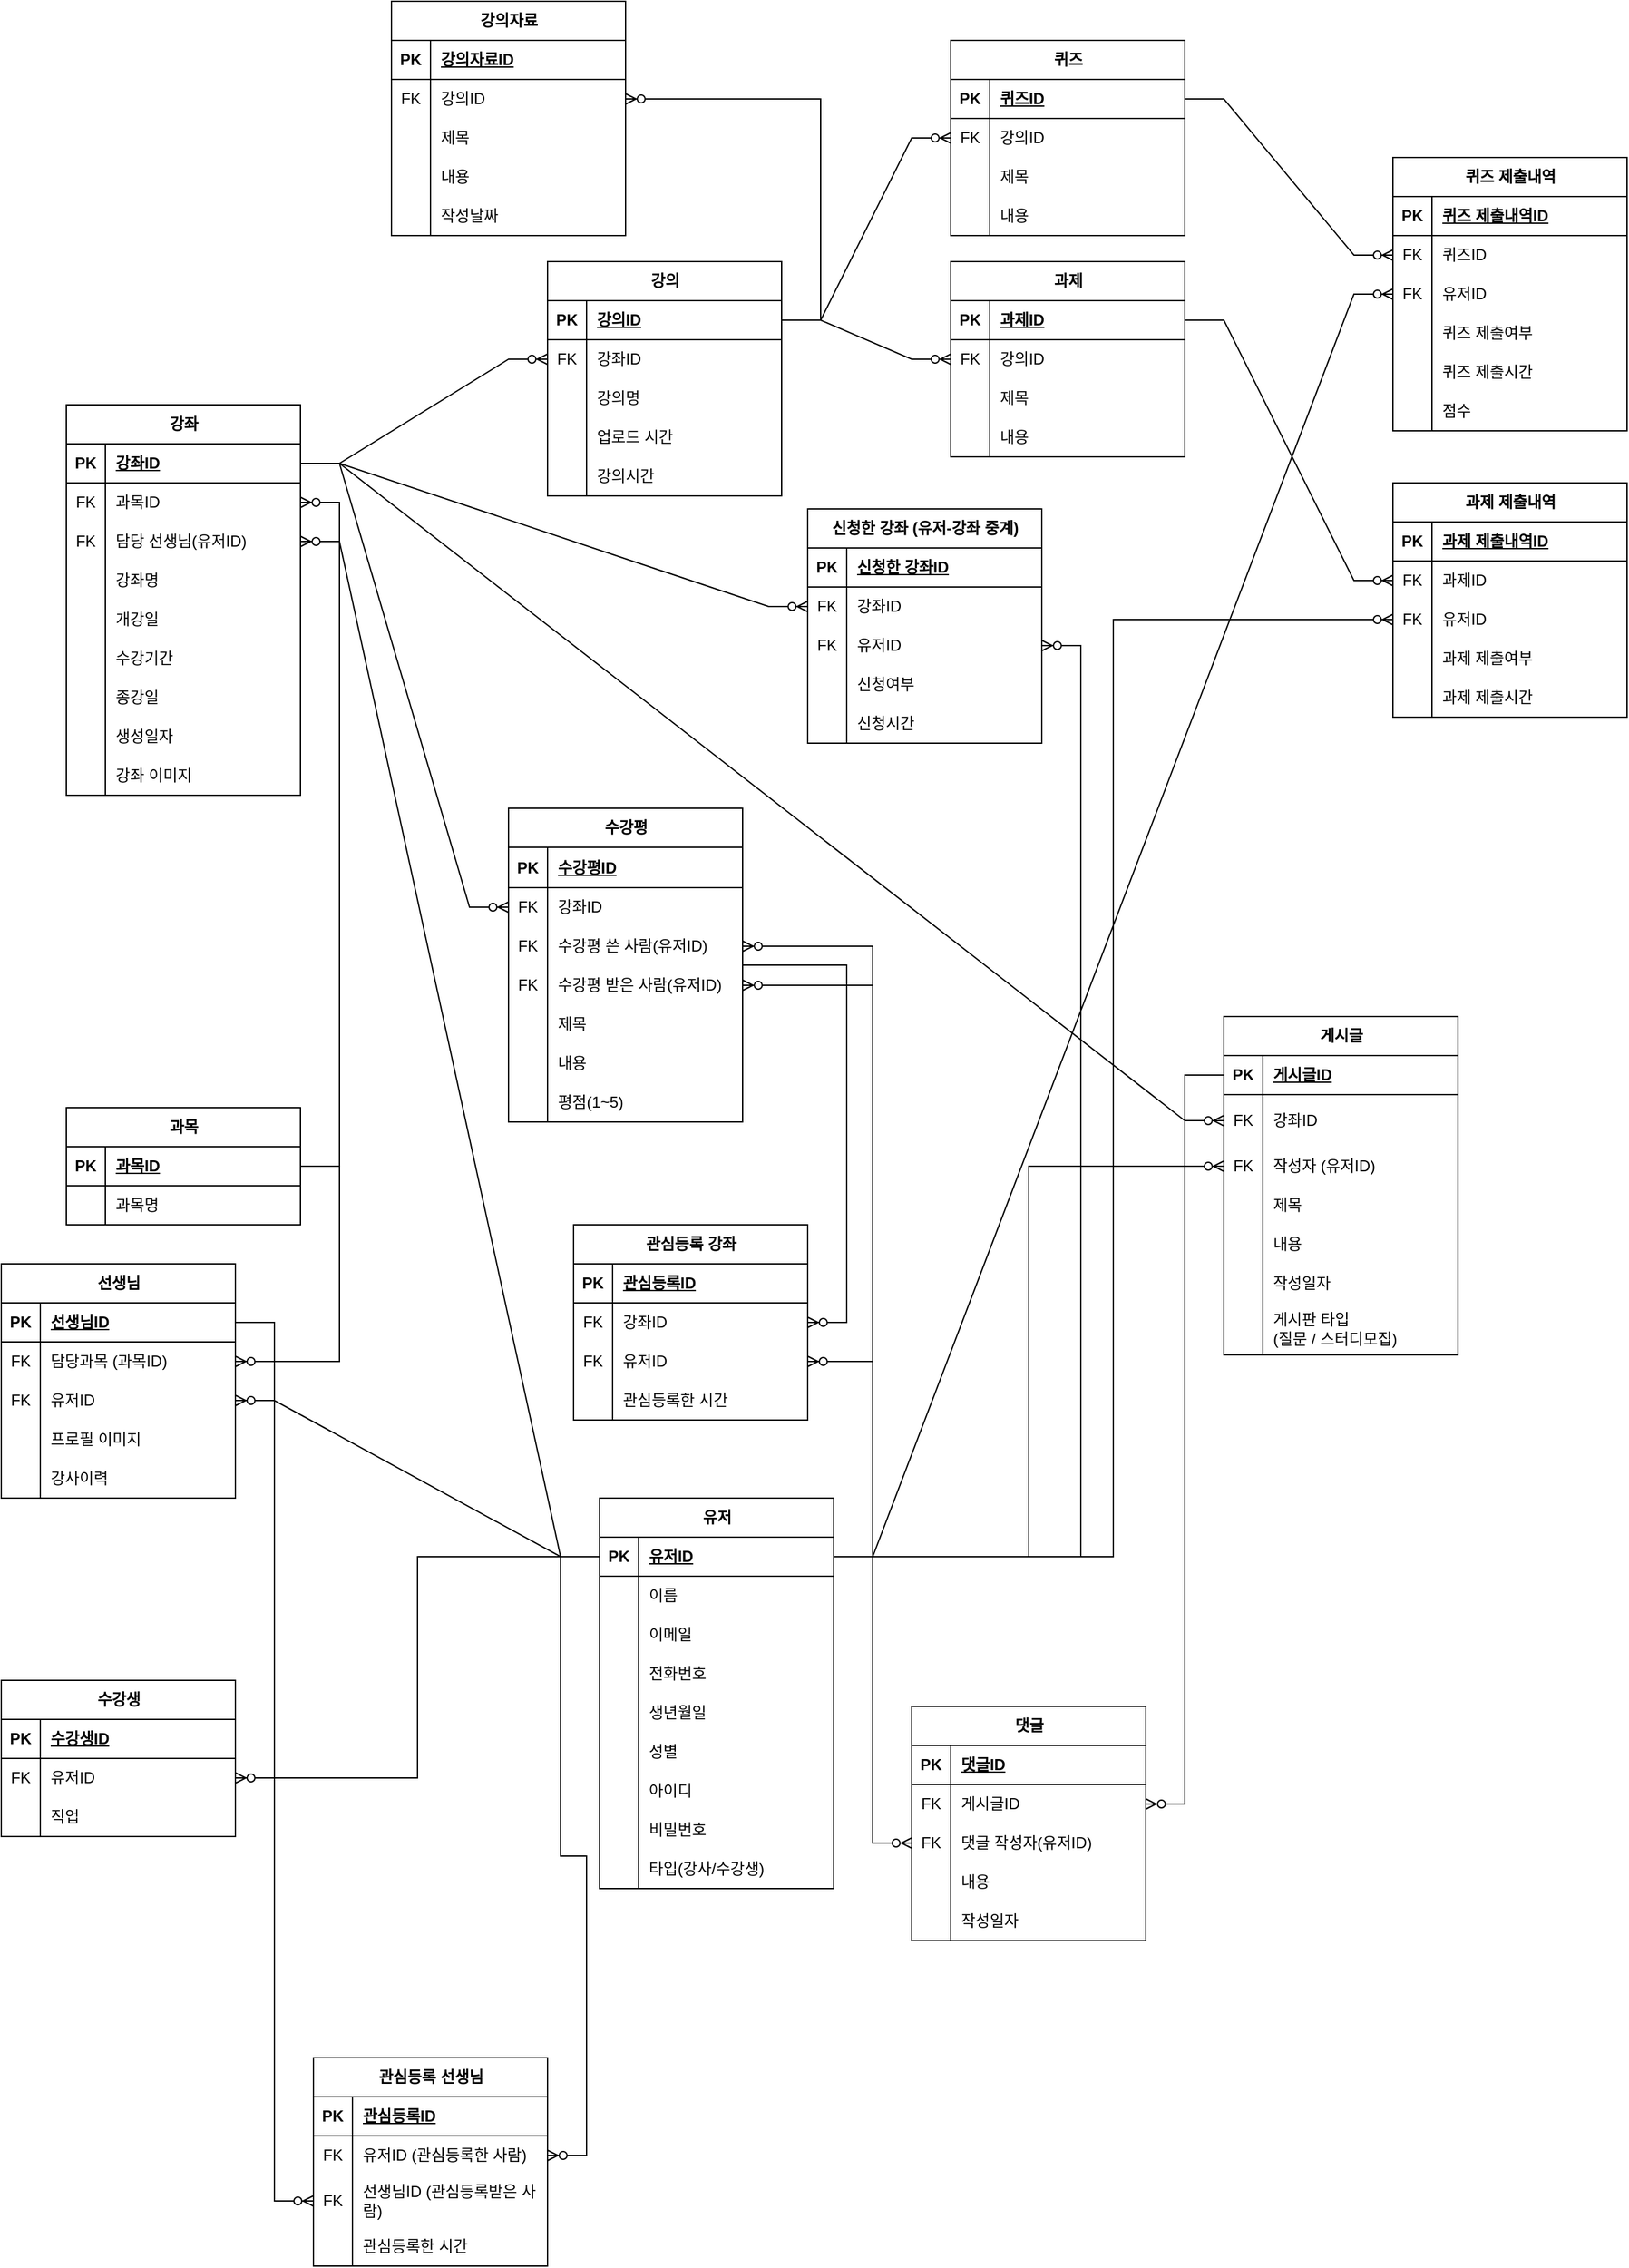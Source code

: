 <mxfile version="25.0.2">
  <diagram name="페이지-1" id="UmmZ2bXGmlQzLskKTfWz">
    <mxGraphModel dx="3375" dy="2165" grid="1" gridSize="10" guides="1" tooltips="1" connect="1" arrows="1" fold="1" page="1" pageScale="1" pageWidth="1169" pageHeight="827" math="0" shadow="0">
      <root>
        <mxCell id="0" />
        <mxCell id="1" parent="0" />
        <mxCell id="RhqxQrJNSKi2aqlTYe73-1" value="선생님" style="shape=table;startSize=30;container=1;collapsible=1;childLayout=tableLayout;fixedRows=1;rowLines=0;fontStyle=1;align=center;resizeLast=1;html=1;" parent="1" vertex="1">
          <mxGeometry x="-420" y="190" width="180" height="180" as="geometry" />
        </mxCell>
        <mxCell id="RhqxQrJNSKi2aqlTYe73-2" value="" style="shape=tableRow;horizontal=0;startSize=0;swimlaneHead=0;swimlaneBody=0;fillColor=none;collapsible=0;dropTarget=0;points=[[0,0.5],[1,0.5]];portConstraint=eastwest;top=0;left=0;right=0;bottom=1;" parent="RhqxQrJNSKi2aqlTYe73-1" vertex="1">
          <mxGeometry y="30" width="180" height="30" as="geometry" />
        </mxCell>
        <mxCell id="RhqxQrJNSKi2aqlTYe73-3" value="PK" style="shape=partialRectangle;connectable=0;fillColor=none;top=0;left=0;bottom=0;right=0;fontStyle=1;overflow=hidden;whiteSpace=wrap;html=1;" parent="RhqxQrJNSKi2aqlTYe73-2" vertex="1">
          <mxGeometry width="30" height="30" as="geometry">
            <mxRectangle width="30" height="30" as="alternateBounds" />
          </mxGeometry>
        </mxCell>
        <mxCell id="RhqxQrJNSKi2aqlTYe73-4" value="선생님ID" style="shape=partialRectangle;connectable=0;fillColor=none;top=0;left=0;bottom=0;right=0;align=left;spacingLeft=6;fontStyle=5;overflow=hidden;whiteSpace=wrap;html=1;" parent="RhqxQrJNSKi2aqlTYe73-2" vertex="1">
          <mxGeometry x="30" width="150" height="30" as="geometry">
            <mxRectangle width="150" height="30" as="alternateBounds" />
          </mxGeometry>
        </mxCell>
        <mxCell id="RhqxQrJNSKi2aqlTYe73-11" value="" style="shape=tableRow;horizontal=0;startSize=0;swimlaneHead=0;swimlaneBody=0;fillColor=none;collapsible=0;dropTarget=0;points=[[0,0.5],[1,0.5]];portConstraint=eastwest;top=0;left=0;right=0;bottom=0;" parent="RhqxQrJNSKi2aqlTYe73-1" vertex="1">
          <mxGeometry y="60" width="180" height="30" as="geometry" />
        </mxCell>
        <mxCell id="RhqxQrJNSKi2aqlTYe73-12" value="FK" style="shape=partialRectangle;connectable=0;fillColor=none;top=0;left=0;bottom=0;right=0;editable=1;overflow=hidden;whiteSpace=wrap;html=1;" parent="RhqxQrJNSKi2aqlTYe73-11" vertex="1">
          <mxGeometry width="30" height="30" as="geometry">
            <mxRectangle width="30" height="30" as="alternateBounds" />
          </mxGeometry>
        </mxCell>
        <mxCell id="RhqxQrJNSKi2aqlTYe73-13" value="담당과목 (과목ID)" style="shape=partialRectangle;connectable=0;fillColor=none;top=0;left=0;bottom=0;right=0;align=left;spacingLeft=6;overflow=hidden;whiteSpace=wrap;html=1;" parent="RhqxQrJNSKi2aqlTYe73-11" vertex="1">
          <mxGeometry x="30" width="150" height="30" as="geometry">
            <mxRectangle width="150" height="30" as="alternateBounds" />
          </mxGeometry>
        </mxCell>
        <mxCell id="RhqxQrJNSKi2aqlTYe73-8" value="" style="shape=tableRow;horizontal=0;startSize=0;swimlaneHead=0;swimlaneBody=0;fillColor=none;collapsible=0;dropTarget=0;points=[[0,0.5],[1,0.5]];portConstraint=eastwest;top=0;left=0;right=0;bottom=0;" parent="RhqxQrJNSKi2aqlTYe73-1" vertex="1">
          <mxGeometry y="90" width="180" height="30" as="geometry" />
        </mxCell>
        <mxCell id="RhqxQrJNSKi2aqlTYe73-9" value="FK" style="shape=partialRectangle;connectable=0;fillColor=none;top=0;left=0;bottom=0;right=0;editable=1;overflow=hidden;whiteSpace=wrap;html=1;" parent="RhqxQrJNSKi2aqlTYe73-8" vertex="1">
          <mxGeometry width="30" height="30" as="geometry">
            <mxRectangle width="30" height="30" as="alternateBounds" />
          </mxGeometry>
        </mxCell>
        <mxCell id="RhqxQrJNSKi2aqlTYe73-10" value="유저ID" style="shape=partialRectangle;connectable=0;fillColor=none;top=0;left=0;bottom=0;right=0;align=left;spacingLeft=6;overflow=hidden;whiteSpace=wrap;html=1;" parent="RhqxQrJNSKi2aqlTYe73-8" vertex="1">
          <mxGeometry x="30" width="150" height="30" as="geometry">
            <mxRectangle width="150" height="30" as="alternateBounds" />
          </mxGeometry>
        </mxCell>
        <mxCell id="RhqxQrJNSKi2aqlTYe73-14" value="" style="shape=tableRow;horizontal=0;startSize=0;swimlaneHead=0;swimlaneBody=0;fillColor=none;collapsible=0;dropTarget=0;points=[[0,0.5],[1,0.5]];portConstraint=eastwest;top=0;left=0;right=0;bottom=0;" parent="RhqxQrJNSKi2aqlTYe73-1" vertex="1">
          <mxGeometry y="120" width="180" height="30" as="geometry" />
        </mxCell>
        <mxCell id="RhqxQrJNSKi2aqlTYe73-15" value="" style="shape=partialRectangle;connectable=0;fillColor=none;top=0;left=0;bottom=0;right=0;editable=1;overflow=hidden;whiteSpace=wrap;html=1;" parent="RhqxQrJNSKi2aqlTYe73-14" vertex="1">
          <mxGeometry width="30" height="30" as="geometry">
            <mxRectangle width="30" height="30" as="alternateBounds" />
          </mxGeometry>
        </mxCell>
        <mxCell id="RhqxQrJNSKi2aqlTYe73-16" value="프로필 이미지" style="shape=partialRectangle;connectable=0;fillColor=none;top=0;left=0;bottom=0;right=0;align=left;spacingLeft=6;overflow=hidden;whiteSpace=wrap;html=1;" parent="RhqxQrJNSKi2aqlTYe73-14" vertex="1">
          <mxGeometry x="30" width="150" height="30" as="geometry">
            <mxRectangle width="150" height="30" as="alternateBounds" />
          </mxGeometry>
        </mxCell>
        <mxCell id="RhqxQrJNSKi2aqlTYe73-341" value="" style="shape=tableRow;horizontal=0;startSize=0;swimlaneHead=0;swimlaneBody=0;fillColor=none;collapsible=0;dropTarget=0;points=[[0,0.5],[1,0.5]];portConstraint=eastwest;top=0;left=0;right=0;bottom=0;" parent="RhqxQrJNSKi2aqlTYe73-1" vertex="1">
          <mxGeometry y="150" width="180" height="30" as="geometry" />
        </mxCell>
        <mxCell id="RhqxQrJNSKi2aqlTYe73-342" value="" style="shape=partialRectangle;connectable=0;fillColor=none;top=0;left=0;bottom=0;right=0;editable=1;overflow=hidden;whiteSpace=wrap;html=1;" parent="RhqxQrJNSKi2aqlTYe73-341" vertex="1">
          <mxGeometry width="30" height="30" as="geometry">
            <mxRectangle width="30" height="30" as="alternateBounds" />
          </mxGeometry>
        </mxCell>
        <mxCell id="RhqxQrJNSKi2aqlTYe73-343" value="강사이력" style="shape=partialRectangle;connectable=0;fillColor=none;top=0;left=0;bottom=0;right=0;align=left;spacingLeft=6;overflow=hidden;whiteSpace=wrap;html=1;" parent="RhqxQrJNSKi2aqlTYe73-341" vertex="1">
          <mxGeometry x="30" width="150" height="30" as="geometry">
            <mxRectangle width="150" height="30" as="alternateBounds" />
          </mxGeometry>
        </mxCell>
        <mxCell id="RhqxQrJNSKi2aqlTYe73-29" value="강좌" style="shape=table;startSize=30;container=1;collapsible=1;childLayout=tableLayout;fixedRows=1;rowLines=0;fontStyle=1;align=center;resizeLast=1;html=1;" parent="1" vertex="1">
          <mxGeometry x="-370" y="-470" width="180" height="300" as="geometry" />
        </mxCell>
        <mxCell id="RhqxQrJNSKi2aqlTYe73-30" value="" style="shape=tableRow;horizontal=0;startSize=0;swimlaneHead=0;swimlaneBody=0;fillColor=none;collapsible=0;dropTarget=0;points=[[0,0.5],[1,0.5]];portConstraint=eastwest;top=0;left=0;right=0;bottom=1;" parent="RhqxQrJNSKi2aqlTYe73-29" vertex="1">
          <mxGeometry y="30" width="180" height="30" as="geometry" />
        </mxCell>
        <mxCell id="RhqxQrJNSKi2aqlTYe73-31" value="PK" style="shape=partialRectangle;connectable=0;fillColor=none;top=0;left=0;bottom=0;right=0;fontStyle=1;overflow=hidden;whiteSpace=wrap;html=1;" parent="RhqxQrJNSKi2aqlTYe73-30" vertex="1">
          <mxGeometry width="30" height="30" as="geometry">
            <mxRectangle width="30" height="30" as="alternateBounds" />
          </mxGeometry>
        </mxCell>
        <mxCell id="RhqxQrJNSKi2aqlTYe73-32" value="강좌ID" style="shape=partialRectangle;connectable=0;fillColor=none;top=0;left=0;bottom=0;right=0;align=left;spacingLeft=6;fontStyle=5;overflow=hidden;whiteSpace=wrap;html=1;" parent="RhqxQrJNSKi2aqlTYe73-30" vertex="1">
          <mxGeometry x="30" width="150" height="30" as="geometry">
            <mxRectangle width="150" height="30" as="alternateBounds" />
          </mxGeometry>
        </mxCell>
        <mxCell id="RhqxQrJNSKi2aqlTYe73-46" value="" style="shape=tableRow;horizontal=0;startSize=0;swimlaneHead=0;swimlaneBody=0;fillColor=none;collapsible=0;dropTarget=0;points=[[0,0.5],[1,0.5]];portConstraint=eastwest;top=0;left=0;right=0;bottom=0;" parent="RhqxQrJNSKi2aqlTYe73-29" vertex="1">
          <mxGeometry y="60" width="180" height="30" as="geometry" />
        </mxCell>
        <mxCell id="RhqxQrJNSKi2aqlTYe73-47" value="FK" style="shape=partialRectangle;connectable=0;fillColor=none;top=0;left=0;bottom=0;right=0;editable=1;overflow=hidden;whiteSpace=wrap;html=1;" parent="RhqxQrJNSKi2aqlTYe73-46" vertex="1">
          <mxGeometry width="30" height="30" as="geometry">
            <mxRectangle width="30" height="30" as="alternateBounds" />
          </mxGeometry>
        </mxCell>
        <mxCell id="RhqxQrJNSKi2aqlTYe73-48" value="과목ID" style="shape=partialRectangle;connectable=0;fillColor=none;top=0;left=0;bottom=0;right=0;align=left;spacingLeft=6;overflow=hidden;whiteSpace=wrap;html=1;" parent="RhqxQrJNSKi2aqlTYe73-46" vertex="1">
          <mxGeometry x="30" width="150" height="30" as="geometry">
            <mxRectangle width="150" height="30" as="alternateBounds" />
          </mxGeometry>
        </mxCell>
        <mxCell id="RhqxQrJNSKi2aqlTYe73-42" value="" style="shape=tableRow;horizontal=0;startSize=0;swimlaneHead=0;swimlaneBody=0;fillColor=none;collapsible=0;dropTarget=0;points=[[0,0.5],[1,0.5]];portConstraint=eastwest;top=0;left=0;right=0;bottom=0;" parent="RhqxQrJNSKi2aqlTYe73-29" vertex="1">
          <mxGeometry y="90" width="180" height="30" as="geometry" />
        </mxCell>
        <mxCell id="RhqxQrJNSKi2aqlTYe73-43" value="FK" style="shape=partialRectangle;connectable=0;fillColor=none;top=0;left=0;bottom=0;right=0;editable=1;overflow=hidden;whiteSpace=wrap;html=1;" parent="RhqxQrJNSKi2aqlTYe73-42" vertex="1">
          <mxGeometry width="30" height="30" as="geometry">
            <mxRectangle width="30" height="30" as="alternateBounds" />
          </mxGeometry>
        </mxCell>
        <mxCell id="RhqxQrJNSKi2aqlTYe73-44" value="담당 선생님(유저ID)" style="shape=partialRectangle;connectable=0;fillColor=none;top=0;left=0;bottom=0;right=0;align=left;spacingLeft=6;overflow=hidden;whiteSpace=wrap;html=1;" parent="RhqxQrJNSKi2aqlTYe73-42" vertex="1">
          <mxGeometry x="30" width="150" height="30" as="geometry">
            <mxRectangle width="150" height="30" as="alternateBounds" />
          </mxGeometry>
        </mxCell>
        <mxCell id="RhqxQrJNSKi2aqlTYe73-33" value="" style="shape=tableRow;horizontal=0;startSize=0;swimlaneHead=0;swimlaneBody=0;fillColor=none;collapsible=0;dropTarget=0;points=[[0,0.5],[1,0.5]];portConstraint=eastwest;top=0;left=0;right=0;bottom=0;" parent="RhqxQrJNSKi2aqlTYe73-29" vertex="1">
          <mxGeometry y="120" width="180" height="30" as="geometry" />
        </mxCell>
        <mxCell id="RhqxQrJNSKi2aqlTYe73-34" value="" style="shape=partialRectangle;connectable=0;fillColor=none;top=0;left=0;bottom=0;right=0;editable=1;overflow=hidden;whiteSpace=wrap;html=1;" parent="RhqxQrJNSKi2aqlTYe73-33" vertex="1">
          <mxGeometry width="30" height="30" as="geometry">
            <mxRectangle width="30" height="30" as="alternateBounds" />
          </mxGeometry>
        </mxCell>
        <mxCell id="RhqxQrJNSKi2aqlTYe73-35" value="강좌명" style="shape=partialRectangle;connectable=0;fillColor=none;top=0;left=0;bottom=0;right=0;align=left;spacingLeft=6;overflow=hidden;whiteSpace=wrap;html=1;" parent="RhqxQrJNSKi2aqlTYe73-33" vertex="1">
          <mxGeometry x="30" width="150" height="30" as="geometry">
            <mxRectangle width="150" height="30" as="alternateBounds" />
          </mxGeometry>
        </mxCell>
        <mxCell id="RhqxQrJNSKi2aqlTYe73-36" value="" style="shape=tableRow;horizontal=0;startSize=0;swimlaneHead=0;swimlaneBody=0;fillColor=none;collapsible=0;dropTarget=0;points=[[0,0.5],[1,0.5]];portConstraint=eastwest;top=0;left=0;right=0;bottom=0;" parent="RhqxQrJNSKi2aqlTYe73-29" vertex="1">
          <mxGeometry y="150" width="180" height="30" as="geometry" />
        </mxCell>
        <mxCell id="RhqxQrJNSKi2aqlTYe73-37" value="" style="shape=partialRectangle;connectable=0;fillColor=none;top=0;left=0;bottom=0;right=0;editable=1;overflow=hidden;whiteSpace=wrap;html=1;" parent="RhqxQrJNSKi2aqlTYe73-36" vertex="1">
          <mxGeometry width="30" height="30" as="geometry">
            <mxRectangle width="30" height="30" as="alternateBounds" />
          </mxGeometry>
        </mxCell>
        <mxCell id="RhqxQrJNSKi2aqlTYe73-38" value="개강일" style="shape=partialRectangle;connectable=0;fillColor=none;top=0;left=0;bottom=0;right=0;align=left;spacingLeft=6;overflow=hidden;whiteSpace=wrap;html=1;" parent="RhqxQrJNSKi2aqlTYe73-36" vertex="1">
          <mxGeometry x="30" width="150" height="30" as="geometry">
            <mxRectangle width="150" height="30" as="alternateBounds" />
          </mxGeometry>
        </mxCell>
        <mxCell id="RhqxQrJNSKi2aqlTYe73-39" value="" style="shape=tableRow;horizontal=0;startSize=0;swimlaneHead=0;swimlaneBody=0;fillColor=none;collapsible=0;dropTarget=0;points=[[0,0.5],[1,0.5]];portConstraint=eastwest;top=0;left=0;right=0;bottom=0;" parent="RhqxQrJNSKi2aqlTYe73-29" vertex="1">
          <mxGeometry y="180" width="180" height="30" as="geometry" />
        </mxCell>
        <mxCell id="RhqxQrJNSKi2aqlTYe73-40" value="" style="shape=partialRectangle;connectable=0;fillColor=none;top=0;left=0;bottom=0;right=0;editable=1;overflow=hidden;whiteSpace=wrap;html=1;" parent="RhqxQrJNSKi2aqlTYe73-39" vertex="1">
          <mxGeometry width="30" height="30" as="geometry">
            <mxRectangle width="30" height="30" as="alternateBounds" />
          </mxGeometry>
        </mxCell>
        <mxCell id="RhqxQrJNSKi2aqlTYe73-41" value="수강기간" style="shape=partialRectangle;connectable=0;fillColor=none;top=0;left=0;bottom=0;right=0;align=left;spacingLeft=6;overflow=hidden;whiteSpace=wrap;html=1;" parent="RhqxQrJNSKi2aqlTYe73-39" vertex="1">
          <mxGeometry x="30" width="150" height="30" as="geometry">
            <mxRectangle width="150" height="30" as="alternateBounds" />
          </mxGeometry>
        </mxCell>
        <mxCell id="RhqxQrJNSKi2aqlTYe73-86" value="" style="shape=tableRow;horizontal=0;startSize=0;swimlaneHead=0;swimlaneBody=0;fillColor=none;collapsible=0;dropTarget=0;points=[[0,0.5],[1,0.5]];portConstraint=eastwest;top=0;left=0;right=0;bottom=0;" parent="RhqxQrJNSKi2aqlTYe73-29" vertex="1">
          <mxGeometry y="210" width="180" height="30" as="geometry" />
        </mxCell>
        <mxCell id="RhqxQrJNSKi2aqlTYe73-87" value="" style="shape=partialRectangle;connectable=0;fillColor=none;top=0;left=0;bottom=0;right=0;editable=1;overflow=hidden;whiteSpace=wrap;html=1;" parent="RhqxQrJNSKi2aqlTYe73-86" vertex="1">
          <mxGeometry width="30" height="30" as="geometry">
            <mxRectangle width="30" height="30" as="alternateBounds" />
          </mxGeometry>
        </mxCell>
        <mxCell id="RhqxQrJNSKi2aqlTYe73-88" value="종강일" style="shape=partialRectangle;connectable=0;fillColor=none;top=0;left=0;bottom=0;right=0;align=left;spacingLeft=6;overflow=hidden;whiteSpace=wrap;html=1;" parent="RhqxQrJNSKi2aqlTYe73-86" vertex="1">
          <mxGeometry x="30" width="150" height="30" as="geometry">
            <mxRectangle width="150" height="30" as="alternateBounds" />
          </mxGeometry>
        </mxCell>
        <mxCell id="RhqxQrJNSKi2aqlTYe73-344" value="" style="shape=tableRow;horizontal=0;startSize=0;swimlaneHead=0;swimlaneBody=0;fillColor=none;collapsible=0;dropTarget=0;points=[[0,0.5],[1,0.5]];portConstraint=eastwest;top=0;left=0;right=0;bottom=0;" parent="RhqxQrJNSKi2aqlTYe73-29" vertex="1">
          <mxGeometry y="240" width="180" height="30" as="geometry" />
        </mxCell>
        <mxCell id="RhqxQrJNSKi2aqlTYe73-345" value="" style="shape=partialRectangle;connectable=0;fillColor=none;top=0;left=0;bottom=0;right=0;editable=1;overflow=hidden;whiteSpace=wrap;html=1;" parent="RhqxQrJNSKi2aqlTYe73-344" vertex="1">
          <mxGeometry width="30" height="30" as="geometry">
            <mxRectangle width="30" height="30" as="alternateBounds" />
          </mxGeometry>
        </mxCell>
        <mxCell id="RhqxQrJNSKi2aqlTYe73-346" value="생성일자" style="shape=partialRectangle;connectable=0;fillColor=none;top=0;left=0;bottom=0;right=0;align=left;spacingLeft=6;overflow=hidden;whiteSpace=wrap;html=1;" parent="RhqxQrJNSKi2aqlTYe73-344" vertex="1">
          <mxGeometry x="30" width="150" height="30" as="geometry">
            <mxRectangle width="150" height="30" as="alternateBounds" />
          </mxGeometry>
        </mxCell>
        <mxCell id="RhqxQrJNSKi2aqlTYe73-350" value="" style="shape=tableRow;horizontal=0;startSize=0;swimlaneHead=0;swimlaneBody=0;fillColor=none;collapsible=0;dropTarget=0;points=[[0,0.5],[1,0.5]];portConstraint=eastwest;top=0;left=0;right=0;bottom=0;" parent="RhqxQrJNSKi2aqlTYe73-29" vertex="1">
          <mxGeometry y="270" width="180" height="30" as="geometry" />
        </mxCell>
        <mxCell id="RhqxQrJNSKi2aqlTYe73-351" value="" style="shape=partialRectangle;connectable=0;fillColor=none;top=0;left=0;bottom=0;right=0;editable=1;overflow=hidden;whiteSpace=wrap;html=1;" parent="RhqxQrJNSKi2aqlTYe73-350" vertex="1">
          <mxGeometry width="30" height="30" as="geometry">
            <mxRectangle width="30" height="30" as="alternateBounds" />
          </mxGeometry>
        </mxCell>
        <mxCell id="RhqxQrJNSKi2aqlTYe73-352" value="강좌 이미지" style="shape=partialRectangle;connectable=0;fillColor=none;top=0;left=0;bottom=0;right=0;align=left;spacingLeft=6;overflow=hidden;whiteSpace=wrap;html=1;" parent="RhqxQrJNSKi2aqlTYe73-350" vertex="1">
          <mxGeometry x="30" width="150" height="30" as="geometry">
            <mxRectangle width="150" height="30" as="alternateBounds" />
          </mxGeometry>
        </mxCell>
        <mxCell id="RhqxQrJNSKi2aqlTYe73-45" value="" style="edgeStyle=entityRelationEdgeStyle;fontSize=12;html=1;endArrow=ERzeroToMany;endFill=1;rounded=0;" parent="1" source="RhqxQrJNSKi2aqlTYe73-451" target="RhqxQrJNSKi2aqlTYe73-42" edge="1">
          <mxGeometry width="100" height="100" relative="1" as="geometry">
            <mxPoint x="540" y="250" as="sourcePoint" />
            <mxPoint x="640" y="150" as="targetPoint" />
            <Array as="points">
              <mxPoint x="220" y="175" />
              <mxPoint x="170" y="-135" />
              <mxPoint x="390" y="-70" />
            </Array>
          </mxGeometry>
        </mxCell>
        <mxCell id="RhqxQrJNSKi2aqlTYe73-49" value="과목" style="shape=table;startSize=30;container=1;collapsible=1;childLayout=tableLayout;fixedRows=1;rowLines=0;fontStyle=1;align=center;resizeLast=1;html=1;" parent="1" vertex="1">
          <mxGeometry x="-370" y="70" width="180" height="90" as="geometry" />
        </mxCell>
        <mxCell id="RhqxQrJNSKi2aqlTYe73-50" value="" style="shape=tableRow;horizontal=0;startSize=0;swimlaneHead=0;swimlaneBody=0;fillColor=none;collapsible=0;dropTarget=0;points=[[0,0.5],[1,0.5]];portConstraint=eastwest;top=0;left=0;right=0;bottom=1;" parent="RhqxQrJNSKi2aqlTYe73-49" vertex="1">
          <mxGeometry y="30" width="180" height="30" as="geometry" />
        </mxCell>
        <mxCell id="RhqxQrJNSKi2aqlTYe73-51" value="PK" style="shape=partialRectangle;connectable=0;fillColor=none;top=0;left=0;bottom=0;right=0;fontStyle=1;overflow=hidden;whiteSpace=wrap;html=1;" parent="RhqxQrJNSKi2aqlTYe73-50" vertex="1">
          <mxGeometry width="30" height="30" as="geometry">
            <mxRectangle width="30" height="30" as="alternateBounds" />
          </mxGeometry>
        </mxCell>
        <mxCell id="RhqxQrJNSKi2aqlTYe73-52" value="과목ID" style="shape=partialRectangle;connectable=0;fillColor=none;top=0;left=0;bottom=0;right=0;align=left;spacingLeft=6;fontStyle=5;overflow=hidden;whiteSpace=wrap;html=1;" parent="RhqxQrJNSKi2aqlTYe73-50" vertex="1">
          <mxGeometry x="30" width="150" height="30" as="geometry">
            <mxRectangle width="150" height="30" as="alternateBounds" />
          </mxGeometry>
        </mxCell>
        <mxCell id="RhqxQrJNSKi2aqlTYe73-53" value="" style="shape=tableRow;horizontal=0;startSize=0;swimlaneHead=0;swimlaneBody=0;fillColor=none;collapsible=0;dropTarget=0;points=[[0,0.5],[1,0.5]];portConstraint=eastwest;top=0;left=0;right=0;bottom=0;" parent="RhqxQrJNSKi2aqlTYe73-49" vertex="1">
          <mxGeometry y="60" width="180" height="30" as="geometry" />
        </mxCell>
        <mxCell id="RhqxQrJNSKi2aqlTYe73-54" value="" style="shape=partialRectangle;connectable=0;fillColor=none;top=0;left=0;bottom=0;right=0;editable=1;overflow=hidden;whiteSpace=wrap;html=1;" parent="RhqxQrJNSKi2aqlTYe73-53" vertex="1">
          <mxGeometry width="30" height="30" as="geometry">
            <mxRectangle width="30" height="30" as="alternateBounds" />
          </mxGeometry>
        </mxCell>
        <mxCell id="RhqxQrJNSKi2aqlTYe73-55" value="과목명" style="shape=partialRectangle;connectable=0;fillColor=none;top=0;left=0;bottom=0;right=0;align=left;spacingLeft=6;overflow=hidden;whiteSpace=wrap;html=1;" parent="RhqxQrJNSKi2aqlTYe73-53" vertex="1">
          <mxGeometry x="30" width="150" height="30" as="geometry">
            <mxRectangle width="150" height="30" as="alternateBounds" />
          </mxGeometry>
        </mxCell>
        <mxCell id="RhqxQrJNSKi2aqlTYe73-62" value="" style="edgeStyle=entityRelationEdgeStyle;fontSize=12;html=1;endArrow=ERzeroToMany;endFill=1;rounded=0;" parent="1" source="RhqxQrJNSKi2aqlTYe73-50" target="RhqxQrJNSKi2aqlTYe73-11" edge="1">
          <mxGeometry width="100" height="100" relative="1" as="geometry">
            <mxPoint x="670" y="-70" as="sourcePoint" />
            <mxPoint x="770" y="-170" as="targetPoint" />
          </mxGeometry>
        </mxCell>
        <mxCell id="RhqxQrJNSKi2aqlTYe73-63" value="" style="edgeStyle=entityRelationEdgeStyle;fontSize=12;html=1;endArrow=ERzeroToMany;endFill=1;rounded=0;" parent="1" source="RhqxQrJNSKi2aqlTYe73-50" target="RhqxQrJNSKi2aqlTYe73-46" edge="1">
          <mxGeometry width="100" height="100" relative="1" as="geometry">
            <mxPoint x="650" y="80" as="sourcePoint" />
            <mxPoint x="750" y="-20" as="targetPoint" />
          </mxGeometry>
        </mxCell>
        <mxCell id="RhqxQrJNSKi2aqlTYe73-73" value="강의" style="shape=table;startSize=30;container=1;collapsible=1;childLayout=tableLayout;fixedRows=1;rowLines=0;fontStyle=1;align=center;resizeLast=1;html=1;" parent="1" vertex="1">
          <mxGeometry y="-580" width="180" height="180" as="geometry" />
        </mxCell>
        <mxCell id="RhqxQrJNSKi2aqlTYe73-74" value="" style="shape=tableRow;horizontal=0;startSize=0;swimlaneHead=0;swimlaneBody=0;fillColor=none;collapsible=0;dropTarget=0;points=[[0,0.5],[1,0.5]];portConstraint=eastwest;top=0;left=0;right=0;bottom=1;" parent="RhqxQrJNSKi2aqlTYe73-73" vertex="1">
          <mxGeometry y="30" width="180" height="30" as="geometry" />
        </mxCell>
        <mxCell id="RhqxQrJNSKi2aqlTYe73-75" value="PK" style="shape=partialRectangle;connectable=0;fillColor=none;top=0;left=0;bottom=0;right=0;fontStyle=1;overflow=hidden;whiteSpace=wrap;html=1;" parent="RhqxQrJNSKi2aqlTYe73-74" vertex="1">
          <mxGeometry width="30" height="30" as="geometry">
            <mxRectangle width="30" height="30" as="alternateBounds" />
          </mxGeometry>
        </mxCell>
        <mxCell id="RhqxQrJNSKi2aqlTYe73-76" value="강의ID" style="shape=partialRectangle;connectable=0;fillColor=none;top=0;left=0;bottom=0;right=0;align=left;spacingLeft=6;fontStyle=5;overflow=hidden;whiteSpace=wrap;html=1;" parent="RhqxQrJNSKi2aqlTYe73-74" vertex="1">
          <mxGeometry x="30" width="150" height="30" as="geometry">
            <mxRectangle width="150" height="30" as="alternateBounds" />
          </mxGeometry>
        </mxCell>
        <mxCell id="RhqxQrJNSKi2aqlTYe73-80" value="" style="shape=tableRow;horizontal=0;startSize=0;swimlaneHead=0;swimlaneBody=0;fillColor=none;collapsible=0;dropTarget=0;points=[[0,0.5],[1,0.5]];portConstraint=eastwest;top=0;left=0;right=0;bottom=0;" parent="RhqxQrJNSKi2aqlTYe73-73" vertex="1">
          <mxGeometry y="60" width="180" height="30" as="geometry" />
        </mxCell>
        <mxCell id="RhqxQrJNSKi2aqlTYe73-81" value="FK" style="shape=partialRectangle;connectable=0;fillColor=none;top=0;left=0;bottom=0;right=0;editable=1;overflow=hidden;whiteSpace=wrap;html=1;" parent="RhqxQrJNSKi2aqlTYe73-80" vertex="1">
          <mxGeometry width="30" height="30" as="geometry">
            <mxRectangle width="30" height="30" as="alternateBounds" />
          </mxGeometry>
        </mxCell>
        <mxCell id="RhqxQrJNSKi2aqlTYe73-82" value="강좌ID" style="shape=partialRectangle;connectable=0;fillColor=none;top=0;left=0;bottom=0;right=0;align=left;spacingLeft=6;overflow=hidden;whiteSpace=wrap;html=1;" parent="RhqxQrJNSKi2aqlTYe73-80" vertex="1">
          <mxGeometry x="30" width="150" height="30" as="geometry">
            <mxRectangle width="150" height="30" as="alternateBounds" />
          </mxGeometry>
        </mxCell>
        <mxCell id="RhqxQrJNSKi2aqlTYe73-77" value="" style="shape=tableRow;horizontal=0;startSize=0;swimlaneHead=0;swimlaneBody=0;fillColor=none;collapsible=0;dropTarget=0;points=[[0,0.5],[1,0.5]];portConstraint=eastwest;top=0;left=0;right=0;bottom=0;" parent="RhqxQrJNSKi2aqlTYe73-73" vertex="1">
          <mxGeometry y="90" width="180" height="30" as="geometry" />
        </mxCell>
        <mxCell id="RhqxQrJNSKi2aqlTYe73-78" value="" style="shape=partialRectangle;connectable=0;fillColor=none;top=0;left=0;bottom=0;right=0;editable=1;overflow=hidden;whiteSpace=wrap;html=1;" parent="RhqxQrJNSKi2aqlTYe73-77" vertex="1">
          <mxGeometry width="30" height="30" as="geometry">
            <mxRectangle width="30" height="30" as="alternateBounds" />
          </mxGeometry>
        </mxCell>
        <mxCell id="RhqxQrJNSKi2aqlTYe73-79" value="강의명" style="shape=partialRectangle;connectable=0;fillColor=none;top=0;left=0;bottom=0;right=0;align=left;spacingLeft=6;overflow=hidden;whiteSpace=wrap;html=1;" parent="RhqxQrJNSKi2aqlTYe73-77" vertex="1">
          <mxGeometry x="30" width="150" height="30" as="geometry">
            <mxRectangle width="150" height="30" as="alternateBounds" />
          </mxGeometry>
        </mxCell>
        <mxCell id="RhqxQrJNSKi2aqlTYe73-83" value="" style="shape=tableRow;horizontal=0;startSize=0;swimlaneHead=0;swimlaneBody=0;fillColor=none;collapsible=0;dropTarget=0;points=[[0,0.5],[1,0.5]];portConstraint=eastwest;top=0;left=0;right=0;bottom=0;" parent="RhqxQrJNSKi2aqlTYe73-73" vertex="1">
          <mxGeometry y="120" width="180" height="30" as="geometry" />
        </mxCell>
        <mxCell id="RhqxQrJNSKi2aqlTYe73-84" value="" style="shape=partialRectangle;connectable=0;fillColor=none;top=0;left=0;bottom=0;right=0;editable=1;overflow=hidden;whiteSpace=wrap;html=1;" parent="RhqxQrJNSKi2aqlTYe73-83" vertex="1">
          <mxGeometry width="30" height="30" as="geometry">
            <mxRectangle width="30" height="30" as="alternateBounds" />
          </mxGeometry>
        </mxCell>
        <mxCell id="RhqxQrJNSKi2aqlTYe73-85" value="업로드 시간" style="shape=partialRectangle;connectable=0;fillColor=none;top=0;left=0;bottom=0;right=0;align=left;spacingLeft=6;overflow=hidden;whiteSpace=wrap;html=1;" parent="RhqxQrJNSKi2aqlTYe73-83" vertex="1">
          <mxGeometry x="30" width="150" height="30" as="geometry">
            <mxRectangle width="150" height="30" as="alternateBounds" />
          </mxGeometry>
        </mxCell>
        <mxCell id="RhqxQrJNSKi2aqlTYe73-109" value="" style="shape=tableRow;horizontal=0;startSize=0;swimlaneHead=0;swimlaneBody=0;fillColor=none;collapsible=0;dropTarget=0;points=[[0,0.5],[1,0.5]];portConstraint=eastwest;top=0;left=0;right=0;bottom=0;" parent="RhqxQrJNSKi2aqlTYe73-73" vertex="1">
          <mxGeometry y="150" width="180" height="30" as="geometry" />
        </mxCell>
        <mxCell id="RhqxQrJNSKi2aqlTYe73-110" value="" style="shape=partialRectangle;connectable=0;fillColor=none;top=0;left=0;bottom=0;right=0;editable=1;overflow=hidden;whiteSpace=wrap;html=1;" parent="RhqxQrJNSKi2aqlTYe73-109" vertex="1">
          <mxGeometry width="30" height="30" as="geometry">
            <mxRectangle width="30" height="30" as="alternateBounds" />
          </mxGeometry>
        </mxCell>
        <mxCell id="RhqxQrJNSKi2aqlTYe73-111" value="강의시간" style="shape=partialRectangle;connectable=0;fillColor=none;top=0;left=0;bottom=0;right=0;align=left;spacingLeft=6;overflow=hidden;whiteSpace=wrap;html=1;" parent="RhqxQrJNSKi2aqlTYe73-109" vertex="1">
          <mxGeometry x="30" width="150" height="30" as="geometry">
            <mxRectangle width="150" height="30" as="alternateBounds" />
          </mxGeometry>
        </mxCell>
        <mxCell id="RhqxQrJNSKi2aqlTYe73-108" value="" style="edgeStyle=entityRelationEdgeStyle;fontSize=12;html=1;endArrow=ERzeroToMany;endFill=1;rounded=0;" parent="1" source="RhqxQrJNSKi2aqlTYe73-30" target="RhqxQrJNSKi2aqlTYe73-80" edge="1">
          <mxGeometry width="100" height="100" relative="1" as="geometry">
            <mxPoint x="650" y="80" as="sourcePoint" />
            <mxPoint x="750" y="-20" as="targetPoint" />
          </mxGeometry>
        </mxCell>
        <mxCell id="RhqxQrJNSKi2aqlTYe73-134" value="" style="edgeStyle=entityRelationEdgeStyle;fontSize=12;html=1;endArrow=ERzeroToMany;endFill=1;rounded=0;" parent="1" source="RhqxQrJNSKi2aqlTYe73-30" target="RhqxQrJNSKi2aqlTYe73-116" edge="1">
          <mxGeometry width="100" height="100" relative="1" as="geometry">
            <mxPoint x="570" y="164" as="sourcePoint" />
            <mxPoint x="670" y="64" as="targetPoint" />
          </mxGeometry>
        </mxCell>
        <mxCell id="RhqxQrJNSKi2aqlTYe73-135" value="" style="edgeStyle=entityRelationEdgeStyle;fontSize=12;html=1;endArrow=ERzeroToMany;endFill=1;rounded=0;" parent="1" source="RhqxQrJNSKi2aqlTYe73-451" target="RhqxQrJNSKi2aqlTYe73-128" edge="1">
          <mxGeometry width="100" height="100" relative="1" as="geometry">
            <mxPoint x="270" y="20" as="sourcePoint" />
            <mxPoint x="370" y="-80" as="targetPoint" />
          </mxGeometry>
        </mxCell>
        <mxCell id="RhqxQrJNSKi2aqlTYe73-138" value="수강생" style="shape=table;startSize=30;container=1;collapsible=1;childLayout=tableLayout;fixedRows=1;rowLines=0;fontStyle=1;align=center;resizeLast=1;html=1;" parent="1" vertex="1">
          <mxGeometry x="-420" y="510" width="180" height="120" as="geometry" />
        </mxCell>
        <mxCell id="RhqxQrJNSKi2aqlTYe73-139" value="" style="shape=tableRow;horizontal=0;startSize=0;swimlaneHead=0;swimlaneBody=0;fillColor=none;collapsible=0;dropTarget=0;points=[[0,0.5],[1,0.5]];portConstraint=eastwest;top=0;left=0;right=0;bottom=1;" parent="RhqxQrJNSKi2aqlTYe73-138" vertex="1">
          <mxGeometry y="30" width="180" height="30" as="geometry" />
        </mxCell>
        <mxCell id="RhqxQrJNSKi2aqlTYe73-140" value="PK" style="shape=partialRectangle;connectable=0;fillColor=none;top=0;left=0;bottom=0;right=0;fontStyle=1;overflow=hidden;whiteSpace=wrap;html=1;" parent="RhqxQrJNSKi2aqlTYe73-139" vertex="1">
          <mxGeometry width="30" height="30" as="geometry">
            <mxRectangle width="30" height="30" as="alternateBounds" />
          </mxGeometry>
        </mxCell>
        <mxCell id="RhqxQrJNSKi2aqlTYe73-141" value="수강생ID" style="shape=partialRectangle;connectable=0;fillColor=none;top=0;left=0;bottom=0;right=0;align=left;spacingLeft=6;fontStyle=5;overflow=hidden;whiteSpace=wrap;html=1;" parent="RhqxQrJNSKi2aqlTYe73-139" vertex="1">
          <mxGeometry x="30" width="150" height="30" as="geometry">
            <mxRectangle width="150" height="30" as="alternateBounds" />
          </mxGeometry>
        </mxCell>
        <mxCell id="RhqxQrJNSKi2aqlTYe73-142" value="" style="shape=tableRow;horizontal=0;startSize=0;swimlaneHead=0;swimlaneBody=0;fillColor=none;collapsible=0;dropTarget=0;points=[[0,0.5],[1,0.5]];portConstraint=eastwest;top=0;left=0;right=0;bottom=0;" parent="RhqxQrJNSKi2aqlTYe73-138" vertex="1">
          <mxGeometry y="60" width="180" height="30" as="geometry" />
        </mxCell>
        <mxCell id="RhqxQrJNSKi2aqlTYe73-143" value="FK" style="shape=partialRectangle;connectable=0;fillColor=none;top=0;left=0;bottom=0;right=0;editable=1;overflow=hidden;whiteSpace=wrap;html=1;" parent="RhqxQrJNSKi2aqlTYe73-142" vertex="1">
          <mxGeometry width="30" height="30" as="geometry">
            <mxRectangle width="30" height="30" as="alternateBounds" />
          </mxGeometry>
        </mxCell>
        <mxCell id="RhqxQrJNSKi2aqlTYe73-144" value="유저ID" style="shape=partialRectangle;connectable=0;fillColor=none;top=0;left=0;bottom=0;right=0;align=left;spacingLeft=6;overflow=hidden;whiteSpace=wrap;html=1;" parent="RhqxQrJNSKi2aqlTYe73-142" vertex="1">
          <mxGeometry x="30" width="150" height="30" as="geometry">
            <mxRectangle width="150" height="30" as="alternateBounds" />
          </mxGeometry>
        </mxCell>
        <mxCell id="RhqxQrJNSKi2aqlTYe73-145" value="" style="shape=tableRow;horizontal=0;startSize=0;swimlaneHead=0;swimlaneBody=0;fillColor=none;collapsible=0;dropTarget=0;points=[[0,0.5],[1,0.5]];portConstraint=eastwest;top=0;left=0;right=0;bottom=0;" parent="RhqxQrJNSKi2aqlTYe73-138" vertex="1">
          <mxGeometry y="90" width="180" height="30" as="geometry" />
        </mxCell>
        <mxCell id="RhqxQrJNSKi2aqlTYe73-146" value="" style="shape=partialRectangle;connectable=0;fillColor=none;top=0;left=0;bottom=0;right=0;editable=1;overflow=hidden;whiteSpace=wrap;html=1;" parent="RhqxQrJNSKi2aqlTYe73-145" vertex="1">
          <mxGeometry width="30" height="30" as="geometry">
            <mxRectangle width="30" height="30" as="alternateBounds" />
          </mxGeometry>
        </mxCell>
        <mxCell id="RhqxQrJNSKi2aqlTYe73-147" value="직업" style="shape=partialRectangle;connectable=0;fillColor=none;top=0;left=0;bottom=0;right=0;align=left;spacingLeft=6;overflow=hidden;whiteSpace=wrap;html=1;" parent="RhqxQrJNSKi2aqlTYe73-145" vertex="1">
          <mxGeometry x="30" width="150" height="30" as="geometry">
            <mxRectangle width="150" height="30" as="alternateBounds" />
          </mxGeometry>
        </mxCell>
        <mxCell id="RhqxQrJNSKi2aqlTYe73-160" value="신청한 강좌 (유저-강좌 중계)" style="shape=table;startSize=30;container=1;collapsible=1;childLayout=tableLayout;fixedRows=1;rowLines=0;fontStyle=1;align=center;resizeLast=1;html=1;" parent="1" vertex="1">
          <mxGeometry x="200" y="-390" width="180" height="180" as="geometry" />
        </mxCell>
        <mxCell id="RhqxQrJNSKi2aqlTYe73-161" value="" style="shape=tableRow;horizontal=0;startSize=0;swimlaneHead=0;swimlaneBody=0;fillColor=none;collapsible=0;dropTarget=0;points=[[0,0.5],[1,0.5]];portConstraint=eastwest;top=0;left=0;right=0;bottom=1;" parent="RhqxQrJNSKi2aqlTYe73-160" vertex="1">
          <mxGeometry y="30" width="180" height="30" as="geometry" />
        </mxCell>
        <mxCell id="RhqxQrJNSKi2aqlTYe73-162" value="PK" style="shape=partialRectangle;connectable=0;fillColor=none;top=0;left=0;bottom=0;right=0;fontStyle=1;overflow=hidden;whiteSpace=wrap;html=1;" parent="RhqxQrJNSKi2aqlTYe73-161" vertex="1">
          <mxGeometry width="30" height="30" as="geometry">
            <mxRectangle width="30" height="30" as="alternateBounds" />
          </mxGeometry>
        </mxCell>
        <mxCell id="RhqxQrJNSKi2aqlTYe73-163" value="신청한 강좌ID" style="shape=partialRectangle;connectable=0;fillColor=none;top=0;left=0;bottom=0;right=0;align=left;spacingLeft=6;fontStyle=5;overflow=hidden;whiteSpace=wrap;html=1;" parent="RhqxQrJNSKi2aqlTYe73-161" vertex="1">
          <mxGeometry x="30" width="150" height="30" as="geometry">
            <mxRectangle width="150" height="30" as="alternateBounds" />
          </mxGeometry>
        </mxCell>
        <mxCell id="RhqxQrJNSKi2aqlTYe73-164" value="" style="shape=tableRow;horizontal=0;startSize=0;swimlaneHead=0;swimlaneBody=0;fillColor=none;collapsible=0;dropTarget=0;points=[[0,0.5],[1,0.5]];portConstraint=eastwest;top=0;left=0;right=0;bottom=0;" parent="RhqxQrJNSKi2aqlTYe73-160" vertex="1">
          <mxGeometry y="60" width="180" height="30" as="geometry" />
        </mxCell>
        <mxCell id="RhqxQrJNSKi2aqlTYe73-165" value="FK" style="shape=partialRectangle;connectable=0;fillColor=none;top=0;left=0;bottom=0;right=0;editable=1;overflow=hidden;whiteSpace=wrap;html=1;" parent="RhqxQrJNSKi2aqlTYe73-164" vertex="1">
          <mxGeometry width="30" height="30" as="geometry">
            <mxRectangle width="30" height="30" as="alternateBounds" />
          </mxGeometry>
        </mxCell>
        <mxCell id="RhqxQrJNSKi2aqlTYe73-166" value="강좌ID" style="shape=partialRectangle;connectable=0;fillColor=none;top=0;left=0;bottom=0;right=0;align=left;spacingLeft=6;overflow=hidden;whiteSpace=wrap;html=1;" parent="RhqxQrJNSKi2aqlTYe73-164" vertex="1">
          <mxGeometry x="30" width="150" height="30" as="geometry">
            <mxRectangle width="150" height="30" as="alternateBounds" />
          </mxGeometry>
        </mxCell>
        <mxCell id="RhqxQrJNSKi2aqlTYe73-167" value="" style="shape=tableRow;horizontal=0;startSize=0;swimlaneHead=0;swimlaneBody=0;fillColor=none;collapsible=0;dropTarget=0;points=[[0,0.5],[1,0.5]];portConstraint=eastwest;top=0;left=0;right=0;bottom=0;" parent="RhqxQrJNSKi2aqlTYe73-160" vertex="1">
          <mxGeometry y="90" width="180" height="30" as="geometry" />
        </mxCell>
        <mxCell id="RhqxQrJNSKi2aqlTYe73-168" value="FK" style="shape=partialRectangle;connectable=0;fillColor=none;top=0;left=0;bottom=0;right=0;editable=1;overflow=hidden;whiteSpace=wrap;html=1;" parent="RhqxQrJNSKi2aqlTYe73-167" vertex="1">
          <mxGeometry width="30" height="30" as="geometry">
            <mxRectangle width="30" height="30" as="alternateBounds" />
          </mxGeometry>
        </mxCell>
        <mxCell id="RhqxQrJNSKi2aqlTYe73-169" value="유저ID" style="shape=partialRectangle;connectable=0;fillColor=none;top=0;left=0;bottom=0;right=0;align=left;spacingLeft=6;overflow=hidden;whiteSpace=wrap;html=1;" parent="RhqxQrJNSKi2aqlTYe73-167" vertex="1">
          <mxGeometry x="30" width="150" height="30" as="geometry">
            <mxRectangle width="150" height="30" as="alternateBounds" />
          </mxGeometry>
        </mxCell>
        <mxCell id="RhqxQrJNSKi2aqlTYe73-170" value="" style="shape=tableRow;horizontal=0;startSize=0;swimlaneHead=0;swimlaneBody=0;fillColor=none;collapsible=0;dropTarget=0;points=[[0,0.5],[1,0.5]];portConstraint=eastwest;top=0;left=0;right=0;bottom=0;" parent="RhqxQrJNSKi2aqlTYe73-160" vertex="1">
          <mxGeometry y="120" width="180" height="30" as="geometry" />
        </mxCell>
        <mxCell id="RhqxQrJNSKi2aqlTYe73-171" value="" style="shape=partialRectangle;connectable=0;fillColor=none;top=0;left=0;bottom=0;right=0;editable=1;overflow=hidden;whiteSpace=wrap;html=1;" parent="RhqxQrJNSKi2aqlTYe73-170" vertex="1">
          <mxGeometry width="30" height="30" as="geometry">
            <mxRectangle width="30" height="30" as="alternateBounds" />
          </mxGeometry>
        </mxCell>
        <mxCell id="RhqxQrJNSKi2aqlTYe73-172" value="신청여부" style="shape=partialRectangle;connectable=0;fillColor=none;top=0;left=0;bottom=0;right=0;align=left;spacingLeft=6;overflow=hidden;whiteSpace=wrap;html=1;" parent="RhqxQrJNSKi2aqlTYe73-170" vertex="1">
          <mxGeometry x="30" width="150" height="30" as="geometry">
            <mxRectangle width="150" height="30" as="alternateBounds" />
          </mxGeometry>
        </mxCell>
        <mxCell id="RhqxQrJNSKi2aqlTYe73-173" value="" style="shape=tableRow;horizontal=0;startSize=0;swimlaneHead=0;swimlaneBody=0;fillColor=none;collapsible=0;dropTarget=0;points=[[0,0.5],[1,0.5]];portConstraint=eastwest;top=0;left=0;right=0;bottom=0;" parent="RhqxQrJNSKi2aqlTYe73-160" vertex="1">
          <mxGeometry y="150" width="180" height="30" as="geometry" />
        </mxCell>
        <mxCell id="RhqxQrJNSKi2aqlTYe73-174" value="" style="shape=partialRectangle;connectable=0;fillColor=none;top=0;left=0;bottom=0;right=0;editable=1;overflow=hidden;whiteSpace=wrap;html=1;" parent="RhqxQrJNSKi2aqlTYe73-173" vertex="1">
          <mxGeometry width="30" height="30" as="geometry">
            <mxRectangle width="30" height="30" as="alternateBounds" />
          </mxGeometry>
        </mxCell>
        <mxCell id="RhqxQrJNSKi2aqlTYe73-175" value="신청시간" style="shape=partialRectangle;connectable=0;fillColor=none;top=0;left=0;bottom=0;right=0;align=left;spacingLeft=6;overflow=hidden;whiteSpace=wrap;html=1;" parent="RhqxQrJNSKi2aqlTYe73-173" vertex="1">
          <mxGeometry x="30" width="150" height="30" as="geometry">
            <mxRectangle width="150" height="30" as="alternateBounds" />
          </mxGeometry>
        </mxCell>
        <mxCell id="RhqxQrJNSKi2aqlTYe73-176" value="" style="edgeStyle=entityRelationEdgeStyle;fontSize=12;html=1;endArrow=ERzeroToMany;endFill=1;rounded=0;" parent="1" source="RhqxQrJNSKi2aqlTYe73-451" target="RhqxQrJNSKi2aqlTYe73-167" edge="1">
          <mxGeometry width="100" height="100" relative="1" as="geometry">
            <mxPoint x="510" y="840" as="sourcePoint" />
            <mxPoint x="610" y="740" as="targetPoint" />
          </mxGeometry>
        </mxCell>
        <mxCell id="RhqxQrJNSKi2aqlTYe73-177" value="" style="edgeStyle=entityRelationEdgeStyle;fontSize=12;html=1;endArrow=ERzeroToMany;endFill=1;rounded=0;" parent="1" source="RhqxQrJNSKi2aqlTYe73-30" target="RhqxQrJNSKi2aqlTYe73-164" edge="1">
          <mxGeometry width="100" height="100" relative="1" as="geometry">
            <mxPoint x="840" y="425" as="sourcePoint" />
            <mxPoint x="1020" y="290" as="targetPoint" />
          </mxGeometry>
        </mxCell>
        <mxCell id="RhqxQrJNSKi2aqlTYe73-178" value="관심등록 선생님" style="shape=table;startSize=30;container=1;collapsible=1;childLayout=tableLayout;fixedRows=1;rowLines=0;fontStyle=1;align=center;resizeLast=1;html=1;" parent="1" vertex="1">
          <mxGeometry x="-180" y="800" width="180" height="160" as="geometry" />
        </mxCell>
        <mxCell id="RhqxQrJNSKi2aqlTYe73-179" value="" style="shape=tableRow;horizontal=0;startSize=0;swimlaneHead=0;swimlaneBody=0;fillColor=none;collapsible=0;dropTarget=0;points=[[0,0.5],[1,0.5]];portConstraint=eastwest;top=0;left=0;right=0;bottom=1;" parent="RhqxQrJNSKi2aqlTYe73-178" vertex="1">
          <mxGeometry y="30" width="180" height="30" as="geometry" />
        </mxCell>
        <mxCell id="RhqxQrJNSKi2aqlTYe73-180" value="PK" style="shape=partialRectangle;connectable=0;fillColor=none;top=0;left=0;bottom=0;right=0;fontStyle=1;overflow=hidden;whiteSpace=wrap;html=1;" parent="RhqxQrJNSKi2aqlTYe73-179" vertex="1">
          <mxGeometry width="30" height="30" as="geometry">
            <mxRectangle width="30" height="30" as="alternateBounds" />
          </mxGeometry>
        </mxCell>
        <mxCell id="RhqxQrJNSKi2aqlTYe73-181" value="관심등록ID" style="shape=partialRectangle;connectable=0;fillColor=none;top=0;left=0;bottom=0;right=0;align=left;spacingLeft=6;fontStyle=5;overflow=hidden;whiteSpace=wrap;html=1;" parent="RhqxQrJNSKi2aqlTYe73-179" vertex="1">
          <mxGeometry x="30" width="150" height="30" as="geometry">
            <mxRectangle width="150" height="30" as="alternateBounds" />
          </mxGeometry>
        </mxCell>
        <mxCell id="RhqxQrJNSKi2aqlTYe73-182" value="" style="shape=tableRow;horizontal=0;startSize=0;swimlaneHead=0;swimlaneBody=0;fillColor=none;collapsible=0;dropTarget=0;points=[[0,0.5],[1,0.5]];portConstraint=eastwest;top=0;left=0;right=0;bottom=0;" parent="RhqxQrJNSKi2aqlTYe73-178" vertex="1">
          <mxGeometry y="60" width="180" height="30" as="geometry" />
        </mxCell>
        <mxCell id="RhqxQrJNSKi2aqlTYe73-183" value="FK" style="shape=partialRectangle;connectable=0;fillColor=none;top=0;left=0;bottom=0;right=0;editable=1;overflow=hidden;whiteSpace=wrap;html=1;" parent="RhqxQrJNSKi2aqlTYe73-182" vertex="1">
          <mxGeometry width="30" height="30" as="geometry">
            <mxRectangle width="30" height="30" as="alternateBounds" />
          </mxGeometry>
        </mxCell>
        <mxCell id="RhqxQrJNSKi2aqlTYe73-184" value="유저ID (관심등록한 사람)" style="shape=partialRectangle;connectable=0;fillColor=none;top=0;left=0;bottom=0;right=0;align=left;spacingLeft=6;overflow=hidden;whiteSpace=wrap;html=1;" parent="RhqxQrJNSKi2aqlTYe73-182" vertex="1">
          <mxGeometry x="30" width="150" height="30" as="geometry">
            <mxRectangle width="150" height="30" as="alternateBounds" />
          </mxGeometry>
        </mxCell>
        <mxCell id="RhqxQrJNSKi2aqlTYe73-185" value="" style="shape=tableRow;horizontal=0;startSize=0;swimlaneHead=0;swimlaneBody=0;fillColor=none;collapsible=0;dropTarget=0;points=[[0,0.5],[1,0.5]];portConstraint=eastwest;top=0;left=0;right=0;bottom=0;" parent="RhqxQrJNSKi2aqlTYe73-178" vertex="1">
          <mxGeometry y="90" width="180" height="40" as="geometry" />
        </mxCell>
        <mxCell id="RhqxQrJNSKi2aqlTYe73-186" value="FK" style="shape=partialRectangle;connectable=0;fillColor=none;top=0;left=0;bottom=0;right=0;editable=1;overflow=hidden;whiteSpace=wrap;html=1;" parent="RhqxQrJNSKi2aqlTYe73-185" vertex="1">
          <mxGeometry width="30" height="40" as="geometry">
            <mxRectangle width="30" height="40" as="alternateBounds" />
          </mxGeometry>
        </mxCell>
        <mxCell id="RhqxQrJNSKi2aqlTYe73-187" value="선생님ID (관심등록받은 사람)" style="shape=partialRectangle;connectable=0;fillColor=none;top=0;left=0;bottom=0;right=0;align=left;spacingLeft=6;overflow=hidden;whiteSpace=wrap;html=1;" parent="RhqxQrJNSKi2aqlTYe73-185" vertex="1">
          <mxGeometry x="30" width="150" height="40" as="geometry">
            <mxRectangle width="150" height="40" as="alternateBounds" />
          </mxGeometry>
        </mxCell>
        <mxCell id="RhqxQrJNSKi2aqlTYe73-359" value="" style="shape=tableRow;horizontal=0;startSize=0;swimlaneHead=0;swimlaneBody=0;fillColor=none;collapsible=0;dropTarget=0;points=[[0,0.5],[1,0.5]];portConstraint=eastwest;top=0;left=0;right=0;bottom=0;" parent="RhqxQrJNSKi2aqlTYe73-178" vertex="1">
          <mxGeometry y="130" width="180" height="30" as="geometry" />
        </mxCell>
        <mxCell id="RhqxQrJNSKi2aqlTYe73-360" value="" style="shape=partialRectangle;connectable=0;fillColor=none;top=0;left=0;bottom=0;right=0;editable=1;overflow=hidden;whiteSpace=wrap;html=1;" parent="RhqxQrJNSKi2aqlTYe73-359" vertex="1">
          <mxGeometry width="30" height="30" as="geometry">
            <mxRectangle width="30" height="30" as="alternateBounds" />
          </mxGeometry>
        </mxCell>
        <mxCell id="RhqxQrJNSKi2aqlTYe73-361" value="관심등록한 시간" style="shape=partialRectangle;connectable=0;fillColor=none;top=0;left=0;bottom=0;right=0;align=left;spacingLeft=6;overflow=hidden;whiteSpace=wrap;html=1;" parent="RhqxQrJNSKi2aqlTYe73-359" vertex="1">
          <mxGeometry x="30" width="150" height="30" as="geometry">
            <mxRectangle width="150" height="30" as="alternateBounds" />
          </mxGeometry>
        </mxCell>
        <mxCell id="RhqxQrJNSKi2aqlTYe73-196" value="" style="edgeStyle=entityRelationEdgeStyle;fontSize=12;html=1;endArrow=ERzeroToMany;endFill=1;rounded=0;" parent="1" source="RhqxQrJNSKi2aqlTYe73-112" target="RhqxQrJNSKi2aqlTYe73-327" edge="1">
          <mxGeometry width="100" height="100" relative="1" as="geometry">
            <mxPoint x="270" y="620" as="sourcePoint" />
            <mxPoint x="260" y="195" as="targetPoint" />
          </mxGeometry>
        </mxCell>
        <mxCell id="RhqxQrJNSKi2aqlTYe73-197" value="게시글" style="shape=table;startSize=30;container=1;collapsible=1;childLayout=tableLayout;fixedRows=1;rowLines=0;fontStyle=1;align=center;resizeLast=1;html=1;" parent="1" vertex="1">
          <mxGeometry x="520" width="180" height="260" as="geometry" />
        </mxCell>
        <mxCell id="RhqxQrJNSKi2aqlTYe73-198" value="" style="shape=tableRow;horizontal=0;startSize=0;swimlaneHead=0;swimlaneBody=0;fillColor=none;collapsible=0;dropTarget=0;points=[[0,0.5],[1,0.5]];portConstraint=eastwest;top=0;left=0;right=0;bottom=1;" parent="RhqxQrJNSKi2aqlTYe73-197" vertex="1">
          <mxGeometry y="30" width="180" height="30" as="geometry" />
        </mxCell>
        <mxCell id="RhqxQrJNSKi2aqlTYe73-199" value="PK" style="shape=partialRectangle;connectable=0;fillColor=none;top=0;left=0;bottom=0;right=0;fontStyle=1;overflow=hidden;whiteSpace=wrap;html=1;" parent="RhqxQrJNSKi2aqlTYe73-198" vertex="1">
          <mxGeometry width="30" height="30" as="geometry">
            <mxRectangle width="30" height="30" as="alternateBounds" />
          </mxGeometry>
        </mxCell>
        <mxCell id="RhqxQrJNSKi2aqlTYe73-200" value="게시글ID" style="shape=partialRectangle;connectable=0;fillColor=none;top=0;left=0;bottom=0;right=0;align=left;spacingLeft=6;fontStyle=5;overflow=hidden;whiteSpace=wrap;html=1;" parent="RhqxQrJNSKi2aqlTYe73-198" vertex="1">
          <mxGeometry x="30" width="150" height="30" as="geometry">
            <mxRectangle width="150" height="30" as="alternateBounds" />
          </mxGeometry>
        </mxCell>
        <mxCell id="kTQZpW8oNgxjk2-Kx98j-1" value="" style="shape=tableRow;horizontal=0;startSize=0;swimlaneHead=0;swimlaneBody=0;fillColor=none;collapsible=0;dropTarget=0;points=[[0,0.5],[1,0.5]];portConstraint=eastwest;top=0;left=0;right=0;bottom=0;" vertex="1" parent="RhqxQrJNSKi2aqlTYe73-197">
          <mxGeometry y="60" width="180" height="40" as="geometry" />
        </mxCell>
        <mxCell id="kTQZpW8oNgxjk2-Kx98j-2" value="FK" style="shape=partialRectangle;connectable=0;fillColor=none;top=0;left=0;bottom=0;right=0;editable=1;overflow=hidden;whiteSpace=wrap;html=1;" vertex="1" parent="kTQZpW8oNgxjk2-Kx98j-1">
          <mxGeometry width="30" height="40" as="geometry">
            <mxRectangle width="30" height="40" as="alternateBounds" />
          </mxGeometry>
        </mxCell>
        <mxCell id="kTQZpW8oNgxjk2-Kx98j-3" value="강좌ID" style="shape=partialRectangle;connectable=0;fillColor=none;top=0;left=0;bottom=0;right=0;align=left;spacingLeft=6;overflow=hidden;whiteSpace=wrap;html=1;" vertex="1" parent="kTQZpW8oNgxjk2-Kx98j-1">
          <mxGeometry x="30" width="150" height="40" as="geometry">
            <mxRectangle width="150" height="40" as="alternateBounds" />
          </mxGeometry>
        </mxCell>
        <mxCell id="RhqxQrJNSKi2aqlTYe73-201" value="" style="shape=tableRow;horizontal=0;startSize=0;swimlaneHead=0;swimlaneBody=0;fillColor=none;collapsible=0;dropTarget=0;points=[[0,0.5],[1,0.5]];portConstraint=eastwest;top=0;left=0;right=0;bottom=0;" parent="RhqxQrJNSKi2aqlTYe73-197" vertex="1">
          <mxGeometry y="100" width="180" height="30" as="geometry" />
        </mxCell>
        <mxCell id="RhqxQrJNSKi2aqlTYe73-202" value="FK" style="shape=partialRectangle;connectable=0;fillColor=none;top=0;left=0;bottom=0;right=0;editable=1;overflow=hidden;whiteSpace=wrap;html=1;" parent="RhqxQrJNSKi2aqlTYe73-201" vertex="1">
          <mxGeometry width="30" height="30" as="geometry">
            <mxRectangle width="30" height="30" as="alternateBounds" />
          </mxGeometry>
        </mxCell>
        <mxCell id="RhqxQrJNSKi2aqlTYe73-203" value="작성자 (유저ID)" style="shape=partialRectangle;connectable=0;fillColor=none;top=0;left=0;bottom=0;right=0;align=left;spacingLeft=6;overflow=hidden;whiteSpace=wrap;html=1;" parent="RhqxQrJNSKi2aqlTYe73-201" vertex="1">
          <mxGeometry x="30" width="150" height="30" as="geometry">
            <mxRectangle width="150" height="30" as="alternateBounds" />
          </mxGeometry>
        </mxCell>
        <mxCell id="RhqxQrJNSKi2aqlTYe73-204" value="" style="shape=tableRow;horizontal=0;startSize=0;swimlaneHead=0;swimlaneBody=0;fillColor=none;collapsible=0;dropTarget=0;points=[[0,0.5],[1,0.5]];portConstraint=eastwest;top=0;left=0;right=0;bottom=0;" parent="RhqxQrJNSKi2aqlTYe73-197" vertex="1">
          <mxGeometry y="130" width="180" height="30" as="geometry" />
        </mxCell>
        <mxCell id="RhqxQrJNSKi2aqlTYe73-205" value="" style="shape=partialRectangle;connectable=0;fillColor=none;top=0;left=0;bottom=0;right=0;editable=1;overflow=hidden;whiteSpace=wrap;html=1;" parent="RhqxQrJNSKi2aqlTYe73-204" vertex="1">
          <mxGeometry width="30" height="30" as="geometry">
            <mxRectangle width="30" height="30" as="alternateBounds" />
          </mxGeometry>
        </mxCell>
        <mxCell id="RhqxQrJNSKi2aqlTYe73-206" value="제목" style="shape=partialRectangle;connectable=0;fillColor=none;top=0;left=0;bottom=0;right=0;align=left;spacingLeft=6;overflow=hidden;whiteSpace=wrap;html=1;" parent="RhqxQrJNSKi2aqlTYe73-204" vertex="1">
          <mxGeometry x="30" width="150" height="30" as="geometry">
            <mxRectangle width="150" height="30" as="alternateBounds" />
          </mxGeometry>
        </mxCell>
        <mxCell id="RhqxQrJNSKi2aqlTYe73-207" value="" style="shape=tableRow;horizontal=0;startSize=0;swimlaneHead=0;swimlaneBody=0;fillColor=none;collapsible=0;dropTarget=0;points=[[0,0.5],[1,0.5]];portConstraint=eastwest;top=0;left=0;right=0;bottom=0;" parent="RhqxQrJNSKi2aqlTYe73-197" vertex="1">
          <mxGeometry y="160" width="180" height="30" as="geometry" />
        </mxCell>
        <mxCell id="RhqxQrJNSKi2aqlTYe73-208" value="" style="shape=partialRectangle;connectable=0;fillColor=none;top=0;left=0;bottom=0;right=0;editable=1;overflow=hidden;whiteSpace=wrap;html=1;" parent="RhqxQrJNSKi2aqlTYe73-207" vertex="1">
          <mxGeometry width="30" height="30" as="geometry">
            <mxRectangle width="30" height="30" as="alternateBounds" />
          </mxGeometry>
        </mxCell>
        <mxCell id="RhqxQrJNSKi2aqlTYe73-209" value="내용" style="shape=partialRectangle;connectable=0;fillColor=none;top=0;left=0;bottom=0;right=0;align=left;spacingLeft=6;overflow=hidden;whiteSpace=wrap;html=1;" parent="RhqxQrJNSKi2aqlTYe73-207" vertex="1">
          <mxGeometry x="30" width="150" height="30" as="geometry">
            <mxRectangle width="150" height="30" as="alternateBounds" />
          </mxGeometry>
        </mxCell>
        <mxCell id="RhqxQrJNSKi2aqlTYe73-210" value="" style="shape=tableRow;horizontal=0;startSize=0;swimlaneHead=0;swimlaneBody=0;fillColor=none;collapsible=0;dropTarget=0;points=[[0,0.5],[1,0.5]];portConstraint=eastwest;top=0;left=0;right=0;bottom=0;" parent="RhqxQrJNSKi2aqlTYe73-197" vertex="1">
          <mxGeometry y="190" width="180" height="30" as="geometry" />
        </mxCell>
        <mxCell id="RhqxQrJNSKi2aqlTYe73-211" value="" style="shape=partialRectangle;connectable=0;fillColor=none;top=0;left=0;bottom=0;right=0;editable=1;overflow=hidden;whiteSpace=wrap;html=1;" parent="RhqxQrJNSKi2aqlTYe73-210" vertex="1">
          <mxGeometry width="30" height="30" as="geometry">
            <mxRectangle width="30" height="30" as="alternateBounds" />
          </mxGeometry>
        </mxCell>
        <mxCell id="RhqxQrJNSKi2aqlTYe73-212" value="작성일자" style="shape=partialRectangle;connectable=0;fillColor=none;top=0;left=0;bottom=0;right=0;align=left;spacingLeft=6;overflow=hidden;whiteSpace=wrap;html=1;" parent="RhqxQrJNSKi2aqlTYe73-210" vertex="1">
          <mxGeometry x="30" width="150" height="30" as="geometry">
            <mxRectangle width="150" height="30" as="alternateBounds" />
          </mxGeometry>
        </mxCell>
        <mxCell id="RhqxQrJNSKi2aqlTYe73-368" value="" style="shape=tableRow;horizontal=0;startSize=0;swimlaneHead=0;swimlaneBody=0;fillColor=none;collapsible=0;dropTarget=0;points=[[0,0.5],[1,0.5]];portConstraint=eastwest;top=0;left=0;right=0;bottom=0;" parent="RhqxQrJNSKi2aqlTYe73-197" vertex="1">
          <mxGeometry y="220" width="180" height="40" as="geometry" />
        </mxCell>
        <mxCell id="RhqxQrJNSKi2aqlTYe73-369" value="" style="shape=partialRectangle;connectable=0;fillColor=none;top=0;left=0;bottom=0;right=0;editable=1;overflow=hidden;whiteSpace=wrap;html=1;" parent="RhqxQrJNSKi2aqlTYe73-368" vertex="1">
          <mxGeometry width="30" height="40" as="geometry">
            <mxRectangle width="30" height="40" as="alternateBounds" />
          </mxGeometry>
        </mxCell>
        <mxCell id="RhqxQrJNSKi2aqlTYe73-370" value="게시판 타입&lt;br&gt;(질문 / 스터디모집)" style="shape=partialRectangle;connectable=0;fillColor=none;top=0;left=0;bottom=0;right=0;align=left;spacingLeft=6;overflow=hidden;whiteSpace=wrap;html=1;" parent="RhqxQrJNSKi2aqlTYe73-368" vertex="1">
          <mxGeometry x="30" width="150" height="40" as="geometry">
            <mxRectangle width="150" height="40" as="alternateBounds" />
          </mxGeometry>
        </mxCell>
        <mxCell id="RhqxQrJNSKi2aqlTYe73-213" value="" style="edgeStyle=orthogonalEdgeStyle;fontSize=12;html=1;endArrow=ERzeroToMany;endFill=1;rounded=0;" parent="1" source="RhqxQrJNSKi2aqlTYe73-451" target="RhqxQrJNSKi2aqlTYe73-201" edge="1">
          <mxGeometry width="100" height="100" relative="1" as="geometry">
            <mxPoint x="540" y="670" as="sourcePoint" />
            <mxPoint x="640" y="570" as="targetPoint" />
          </mxGeometry>
        </mxCell>
        <mxCell id="RhqxQrJNSKi2aqlTYe73-214" value="댓글" style="shape=table;startSize=30;container=1;collapsible=1;childLayout=tableLayout;fixedRows=1;rowLines=0;fontStyle=1;align=center;resizeLast=1;html=1;" parent="1" vertex="1">
          <mxGeometry x="280" y="530" width="180" height="180" as="geometry" />
        </mxCell>
        <mxCell id="RhqxQrJNSKi2aqlTYe73-215" value="" style="shape=tableRow;horizontal=0;startSize=0;swimlaneHead=0;swimlaneBody=0;fillColor=none;collapsible=0;dropTarget=0;points=[[0,0.5],[1,0.5]];portConstraint=eastwest;top=0;left=0;right=0;bottom=1;" parent="RhqxQrJNSKi2aqlTYe73-214" vertex="1">
          <mxGeometry y="30" width="180" height="30" as="geometry" />
        </mxCell>
        <mxCell id="RhqxQrJNSKi2aqlTYe73-216" value="PK" style="shape=partialRectangle;connectable=0;fillColor=none;top=0;left=0;bottom=0;right=0;fontStyle=1;overflow=hidden;whiteSpace=wrap;html=1;" parent="RhqxQrJNSKi2aqlTYe73-215" vertex="1">
          <mxGeometry width="30" height="30" as="geometry">
            <mxRectangle width="30" height="30" as="alternateBounds" />
          </mxGeometry>
        </mxCell>
        <mxCell id="RhqxQrJNSKi2aqlTYe73-217" value="댓글ID" style="shape=partialRectangle;connectable=0;fillColor=none;top=0;left=0;bottom=0;right=0;align=left;spacingLeft=6;fontStyle=5;overflow=hidden;whiteSpace=wrap;html=1;" parent="RhqxQrJNSKi2aqlTYe73-215" vertex="1">
          <mxGeometry x="30" width="150" height="30" as="geometry">
            <mxRectangle width="150" height="30" as="alternateBounds" />
          </mxGeometry>
        </mxCell>
        <mxCell id="RhqxQrJNSKi2aqlTYe73-221" value="" style="shape=tableRow;horizontal=0;startSize=0;swimlaneHead=0;swimlaneBody=0;fillColor=none;collapsible=0;dropTarget=0;points=[[0,0.5],[1,0.5]];portConstraint=eastwest;top=0;left=0;right=0;bottom=0;" parent="RhqxQrJNSKi2aqlTYe73-214" vertex="1">
          <mxGeometry y="60" width="180" height="30" as="geometry" />
        </mxCell>
        <mxCell id="RhqxQrJNSKi2aqlTYe73-222" value="FK" style="shape=partialRectangle;connectable=0;fillColor=none;top=0;left=0;bottom=0;right=0;editable=1;overflow=hidden;whiteSpace=wrap;html=1;" parent="RhqxQrJNSKi2aqlTYe73-221" vertex="1">
          <mxGeometry width="30" height="30" as="geometry">
            <mxRectangle width="30" height="30" as="alternateBounds" />
          </mxGeometry>
        </mxCell>
        <mxCell id="RhqxQrJNSKi2aqlTYe73-223" value="게시글ID" style="shape=partialRectangle;connectable=0;fillColor=none;top=0;left=0;bottom=0;right=0;align=left;spacingLeft=6;overflow=hidden;whiteSpace=wrap;html=1;" parent="RhqxQrJNSKi2aqlTYe73-221" vertex="1">
          <mxGeometry x="30" width="150" height="30" as="geometry">
            <mxRectangle width="150" height="30" as="alternateBounds" />
          </mxGeometry>
        </mxCell>
        <mxCell id="kTQZpW8oNgxjk2-Kx98j-6" value="" style="shape=tableRow;horizontal=0;startSize=0;swimlaneHead=0;swimlaneBody=0;fillColor=none;collapsible=0;dropTarget=0;points=[[0,0.5],[1,0.5]];portConstraint=eastwest;top=0;left=0;right=0;bottom=0;" vertex="1" parent="RhqxQrJNSKi2aqlTYe73-214">
          <mxGeometry y="90" width="180" height="30" as="geometry" />
        </mxCell>
        <mxCell id="kTQZpW8oNgxjk2-Kx98j-7" value="FK" style="shape=partialRectangle;connectable=0;fillColor=none;top=0;left=0;bottom=0;right=0;editable=1;overflow=hidden;whiteSpace=wrap;html=1;" vertex="1" parent="kTQZpW8oNgxjk2-Kx98j-6">
          <mxGeometry width="30" height="30" as="geometry">
            <mxRectangle width="30" height="30" as="alternateBounds" />
          </mxGeometry>
        </mxCell>
        <mxCell id="kTQZpW8oNgxjk2-Kx98j-8" value="댓글 작성자(유저ID)" style="shape=partialRectangle;connectable=0;fillColor=none;top=0;left=0;bottom=0;right=0;align=left;spacingLeft=6;overflow=hidden;whiteSpace=wrap;html=1;" vertex="1" parent="kTQZpW8oNgxjk2-Kx98j-6">
          <mxGeometry x="30" width="150" height="30" as="geometry">
            <mxRectangle width="150" height="30" as="alternateBounds" />
          </mxGeometry>
        </mxCell>
        <mxCell id="RhqxQrJNSKi2aqlTYe73-362" value="" style="shape=tableRow;horizontal=0;startSize=0;swimlaneHead=0;swimlaneBody=0;fillColor=none;collapsible=0;dropTarget=0;points=[[0,0.5],[1,0.5]];portConstraint=eastwest;top=0;left=0;right=0;bottom=0;" parent="RhqxQrJNSKi2aqlTYe73-214" vertex="1">
          <mxGeometry y="120" width="180" height="30" as="geometry" />
        </mxCell>
        <mxCell id="RhqxQrJNSKi2aqlTYe73-363" value="" style="shape=partialRectangle;connectable=0;fillColor=none;top=0;left=0;bottom=0;right=0;editable=1;overflow=hidden;whiteSpace=wrap;html=1;" parent="RhqxQrJNSKi2aqlTYe73-362" vertex="1">
          <mxGeometry width="30" height="30" as="geometry">
            <mxRectangle width="30" height="30" as="alternateBounds" />
          </mxGeometry>
        </mxCell>
        <mxCell id="RhqxQrJNSKi2aqlTYe73-364" value="내용" style="shape=partialRectangle;connectable=0;fillColor=none;top=0;left=0;bottom=0;right=0;align=left;spacingLeft=6;overflow=hidden;whiteSpace=wrap;html=1;" parent="RhqxQrJNSKi2aqlTYe73-362" vertex="1">
          <mxGeometry x="30" width="150" height="30" as="geometry">
            <mxRectangle width="150" height="30" as="alternateBounds" />
          </mxGeometry>
        </mxCell>
        <mxCell id="RhqxQrJNSKi2aqlTYe73-365" value="" style="shape=tableRow;horizontal=0;startSize=0;swimlaneHead=0;swimlaneBody=0;fillColor=none;collapsible=0;dropTarget=0;points=[[0,0.5],[1,0.5]];portConstraint=eastwest;top=0;left=0;right=0;bottom=0;" parent="RhqxQrJNSKi2aqlTYe73-214" vertex="1">
          <mxGeometry y="150" width="180" height="30" as="geometry" />
        </mxCell>
        <mxCell id="RhqxQrJNSKi2aqlTYe73-366" value="" style="shape=partialRectangle;connectable=0;fillColor=none;top=0;left=0;bottom=0;right=0;editable=1;overflow=hidden;whiteSpace=wrap;html=1;" parent="RhqxQrJNSKi2aqlTYe73-365" vertex="1">
          <mxGeometry width="30" height="30" as="geometry">
            <mxRectangle width="30" height="30" as="alternateBounds" />
          </mxGeometry>
        </mxCell>
        <mxCell id="RhqxQrJNSKi2aqlTYe73-367" value="작성일자&amp;nbsp;" style="shape=partialRectangle;connectable=0;fillColor=none;top=0;left=0;bottom=0;right=0;align=left;spacingLeft=6;overflow=hidden;whiteSpace=wrap;html=1;" parent="RhqxQrJNSKi2aqlTYe73-365" vertex="1">
          <mxGeometry x="30" width="150" height="30" as="geometry">
            <mxRectangle width="150" height="30" as="alternateBounds" />
          </mxGeometry>
        </mxCell>
        <mxCell id="RhqxQrJNSKi2aqlTYe73-227" value="" style="edgeStyle=entityRelationEdgeStyle;fontSize=12;html=1;endArrow=ERzeroToMany;endFill=1;rounded=0;" parent="1" source="RhqxQrJNSKi2aqlTYe73-198" target="RhqxQrJNSKi2aqlTYe73-221" edge="1">
          <mxGeometry width="100" height="100" relative="1" as="geometry">
            <mxPoint x="440" y="670" as="sourcePoint" />
            <mxPoint x="540" y="570" as="targetPoint" />
          </mxGeometry>
        </mxCell>
        <mxCell id="RhqxQrJNSKi2aqlTYe73-235" value="" style="edgeStyle=entityRelationEdgeStyle;fontSize=12;html=1;endArrow=ERzeroToMany;endFill=1;rounded=0;" parent="1" source="RhqxQrJNSKi2aqlTYe73-30" target="kTQZpW8oNgxjk2-Kx98j-1" edge="1">
          <mxGeometry width="100" height="100" relative="1" as="geometry">
            <mxPoint x="880" y="300" as="sourcePoint" />
            <mxPoint x="880" y="110" as="targetPoint" />
            <Array as="points">
              <mxPoint x="890" y="-280" />
            </Array>
          </mxGeometry>
        </mxCell>
        <mxCell id="RhqxQrJNSKi2aqlTYe73-271" value="과제" style="shape=table;startSize=30;container=1;collapsible=1;childLayout=tableLayout;fixedRows=1;rowLines=0;fontStyle=1;align=center;resizeLast=1;html=1;" parent="1" vertex="1">
          <mxGeometry x="310" y="-580" width="180" height="150" as="geometry" />
        </mxCell>
        <mxCell id="RhqxQrJNSKi2aqlTYe73-272" value="" style="shape=tableRow;horizontal=0;startSize=0;swimlaneHead=0;swimlaneBody=0;fillColor=none;collapsible=0;dropTarget=0;points=[[0,0.5],[1,0.5]];portConstraint=eastwest;top=0;left=0;right=0;bottom=1;" parent="RhqxQrJNSKi2aqlTYe73-271" vertex="1">
          <mxGeometry y="30" width="180" height="30" as="geometry" />
        </mxCell>
        <mxCell id="RhqxQrJNSKi2aqlTYe73-273" value="PK" style="shape=partialRectangle;connectable=0;fillColor=none;top=0;left=0;bottom=0;right=0;fontStyle=1;overflow=hidden;whiteSpace=wrap;html=1;" parent="RhqxQrJNSKi2aqlTYe73-272" vertex="1">
          <mxGeometry width="30" height="30" as="geometry">
            <mxRectangle width="30" height="30" as="alternateBounds" />
          </mxGeometry>
        </mxCell>
        <mxCell id="RhqxQrJNSKi2aqlTYe73-274" value="과제ID" style="shape=partialRectangle;connectable=0;fillColor=none;top=0;left=0;bottom=0;right=0;align=left;spacingLeft=6;fontStyle=5;overflow=hidden;whiteSpace=wrap;html=1;" parent="RhqxQrJNSKi2aqlTYe73-272" vertex="1">
          <mxGeometry x="30" width="150" height="30" as="geometry">
            <mxRectangle width="150" height="30" as="alternateBounds" />
          </mxGeometry>
        </mxCell>
        <mxCell id="RhqxQrJNSKi2aqlTYe73-275" value="" style="shape=tableRow;horizontal=0;startSize=0;swimlaneHead=0;swimlaneBody=0;fillColor=none;collapsible=0;dropTarget=0;points=[[0,0.5],[1,0.5]];portConstraint=eastwest;top=0;left=0;right=0;bottom=0;" parent="RhqxQrJNSKi2aqlTYe73-271" vertex="1">
          <mxGeometry y="60" width="180" height="30" as="geometry" />
        </mxCell>
        <mxCell id="RhqxQrJNSKi2aqlTYe73-276" value="FK" style="shape=partialRectangle;connectable=0;fillColor=none;top=0;left=0;bottom=0;right=0;editable=1;overflow=hidden;whiteSpace=wrap;html=1;" parent="RhqxQrJNSKi2aqlTYe73-275" vertex="1">
          <mxGeometry width="30" height="30" as="geometry">
            <mxRectangle width="30" height="30" as="alternateBounds" />
          </mxGeometry>
        </mxCell>
        <mxCell id="RhqxQrJNSKi2aqlTYe73-277" value="강의ID" style="shape=partialRectangle;connectable=0;fillColor=none;top=0;left=0;bottom=0;right=0;align=left;spacingLeft=6;overflow=hidden;whiteSpace=wrap;html=1;" parent="RhqxQrJNSKi2aqlTYe73-275" vertex="1">
          <mxGeometry x="30" width="150" height="30" as="geometry">
            <mxRectangle width="150" height="30" as="alternateBounds" />
          </mxGeometry>
        </mxCell>
        <mxCell id="RhqxQrJNSKi2aqlTYe73-281" value="" style="shape=tableRow;horizontal=0;startSize=0;swimlaneHead=0;swimlaneBody=0;fillColor=none;collapsible=0;dropTarget=0;points=[[0,0.5],[1,0.5]];portConstraint=eastwest;top=0;left=0;right=0;bottom=0;" parent="RhqxQrJNSKi2aqlTYe73-271" vertex="1">
          <mxGeometry y="90" width="180" height="30" as="geometry" />
        </mxCell>
        <mxCell id="RhqxQrJNSKi2aqlTYe73-282" value="" style="shape=partialRectangle;connectable=0;fillColor=none;top=0;left=0;bottom=0;right=0;editable=1;overflow=hidden;whiteSpace=wrap;html=1;" parent="RhqxQrJNSKi2aqlTYe73-281" vertex="1">
          <mxGeometry width="30" height="30" as="geometry">
            <mxRectangle width="30" height="30" as="alternateBounds" />
          </mxGeometry>
        </mxCell>
        <mxCell id="RhqxQrJNSKi2aqlTYe73-283" value="제목" style="shape=partialRectangle;connectable=0;fillColor=none;top=0;left=0;bottom=0;right=0;align=left;spacingLeft=6;overflow=hidden;whiteSpace=wrap;html=1;" parent="RhqxQrJNSKi2aqlTYe73-281" vertex="1">
          <mxGeometry x="30" width="150" height="30" as="geometry">
            <mxRectangle width="150" height="30" as="alternateBounds" />
          </mxGeometry>
        </mxCell>
        <mxCell id="RhqxQrJNSKi2aqlTYe73-385" value="" style="shape=tableRow;horizontal=0;startSize=0;swimlaneHead=0;swimlaneBody=0;fillColor=none;collapsible=0;dropTarget=0;points=[[0,0.5],[1,0.5]];portConstraint=eastwest;top=0;left=0;right=0;bottom=0;" parent="RhqxQrJNSKi2aqlTYe73-271" vertex="1">
          <mxGeometry y="120" width="180" height="30" as="geometry" />
        </mxCell>
        <mxCell id="RhqxQrJNSKi2aqlTYe73-386" value="" style="shape=partialRectangle;connectable=0;fillColor=none;top=0;left=0;bottom=0;right=0;editable=1;overflow=hidden;whiteSpace=wrap;html=1;" parent="RhqxQrJNSKi2aqlTYe73-385" vertex="1">
          <mxGeometry width="30" height="30" as="geometry">
            <mxRectangle width="30" height="30" as="alternateBounds" />
          </mxGeometry>
        </mxCell>
        <mxCell id="RhqxQrJNSKi2aqlTYe73-387" value="내용" style="shape=partialRectangle;connectable=0;fillColor=none;top=0;left=0;bottom=0;right=0;align=left;spacingLeft=6;overflow=hidden;whiteSpace=wrap;html=1;" parent="RhqxQrJNSKi2aqlTYe73-385" vertex="1">
          <mxGeometry x="30" width="150" height="30" as="geometry">
            <mxRectangle width="150" height="30" as="alternateBounds" />
          </mxGeometry>
        </mxCell>
        <mxCell id="RhqxQrJNSKi2aqlTYe73-320" value="관심등록 강좌" style="shape=table;startSize=30;container=1;collapsible=1;childLayout=tableLayout;fixedRows=1;rowLines=0;fontStyle=1;align=center;resizeLast=1;html=1;" parent="1" vertex="1">
          <mxGeometry x="20" y="160" width="180" height="150" as="geometry" />
        </mxCell>
        <mxCell id="RhqxQrJNSKi2aqlTYe73-321" value="" style="shape=tableRow;horizontal=0;startSize=0;swimlaneHead=0;swimlaneBody=0;fillColor=none;collapsible=0;dropTarget=0;points=[[0,0.5],[1,0.5]];portConstraint=eastwest;top=0;left=0;right=0;bottom=1;" parent="RhqxQrJNSKi2aqlTYe73-320" vertex="1">
          <mxGeometry y="30" width="180" height="30" as="geometry" />
        </mxCell>
        <mxCell id="RhqxQrJNSKi2aqlTYe73-322" value="PK" style="shape=partialRectangle;connectable=0;fillColor=none;top=0;left=0;bottom=0;right=0;fontStyle=1;overflow=hidden;whiteSpace=wrap;html=1;" parent="RhqxQrJNSKi2aqlTYe73-321" vertex="1">
          <mxGeometry width="30" height="30" as="geometry">
            <mxRectangle width="30" height="30" as="alternateBounds" />
          </mxGeometry>
        </mxCell>
        <mxCell id="RhqxQrJNSKi2aqlTYe73-323" value="관심등록ID" style="shape=partialRectangle;connectable=0;fillColor=none;top=0;left=0;bottom=0;right=0;align=left;spacingLeft=6;fontStyle=5;overflow=hidden;whiteSpace=wrap;html=1;" parent="RhqxQrJNSKi2aqlTYe73-321" vertex="1">
          <mxGeometry x="30" width="150" height="30" as="geometry">
            <mxRectangle width="150" height="30" as="alternateBounds" />
          </mxGeometry>
        </mxCell>
        <mxCell id="RhqxQrJNSKi2aqlTYe73-327" value="" style="shape=tableRow;horizontal=0;startSize=0;swimlaneHead=0;swimlaneBody=0;fillColor=none;collapsible=0;dropTarget=0;points=[[0,0.5],[1,0.5]];portConstraint=eastwest;top=0;left=0;right=0;bottom=0;" parent="RhqxQrJNSKi2aqlTYe73-320" vertex="1">
          <mxGeometry y="60" width="180" height="30" as="geometry" />
        </mxCell>
        <mxCell id="RhqxQrJNSKi2aqlTYe73-328" value="FK" style="shape=partialRectangle;connectable=0;fillColor=none;top=0;left=0;bottom=0;right=0;editable=1;overflow=hidden;whiteSpace=wrap;html=1;" parent="RhqxQrJNSKi2aqlTYe73-327" vertex="1">
          <mxGeometry width="30" height="30" as="geometry">
            <mxRectangle width="30" height="30" as="alternateBounds" />
          </mxGeometry>
        </mxCell>
        <mxCell id="RhqxQrJNSKi2aqlTYe73-329" value="강좌ID" style="shape=partialRectangle;connectable=0;fillColor=none;top=0;left=0;bottom=0;right=0;align=left;spacingLeft=6;overflow=hidden;whiteSpace=wrap;html=1;" parent="RhqxQrJNSKi2aqlTYe73-327" vertex="1">
          <mxGeometry x="30" width="150" height="30" as="geometry">
            <mxRectangle width="150" height="30" as="alternateBounds" />
          </mxGeometry>
        </mxCell>
        <mxCell id="RhqxQrJNSKi2aqlTYe73-330" value="" style="shape=tableRow;horizontal=0;startSize=0;swimlaneHead=0;swimlaneBody=0;fillColor=none;collapsible=0;dropTarget=0;points=[[0,0.5],[1,0.5]];portConstraint=eastwest;top=0;left=0;right=0;bottom=0;" parent="RhqxQrJNSKi2aqlTYe73-320" vertex="1">
          <mxGeometry y="90" width="180" height="30" as="geometry" />
        </mxCell>
        <mxCell id="RhqxQrJNSKi2aqlTYe73-331" value="FK" style="shape=partialRectangle;connectable=0;fillColor=none;top=0;left=0;bottom=0;right=0;editable=1;overflow=hidden;whiteSpace=wrap;html=1;" parent="RhqxQrJNSKi2aqlTYe73-330" vertex="1">
          <mxGeometry width="30" height="30" as="geometry">
            <mxRectangle width="30" height="30" as="alternateBounds" />
          </mxGeometry>
        </mxCell>
        <mxCell id="RhqxQrJNSKi2aqlTYe73-332" value="유저ID" style="shape=partialRectangle;connectable=0;fillColor=none;top=0;left=0;bottom=0;right=0;align=left;spacingLeft=6;overflow=hidden;whiteSpace=wrap;html=1;" parent="RhqxQrJNSKi2aqlTYe73-330" vertex="1">
          <mxGeometry x="30" width="150" height="30" as="geometry">
            <mxRectangle width="150" height="30" as="alternateBounds" />
          </mxGeometry>
        </mxCell>
        <mxCell id="RhqxQrJNSKi2aqlTYe73-356" value="" style="shape=tableRow;horizontal=0;startSize=0;swimlaneHead=0;swimlaneBody=0;fillColor=none;collapsible=0;dropTarget=0;points=[[0,0.5],[1,0.5]];portConstraint=eastwest;top=0;left=0;right=0;bottom=0;" parent="RhqxQrJNSKi2aqlTYe73-320" vertex="1">
          <mxGeometry y="120" width="180" height="30" as="geometry" />
        </mxCell>
        <mxCell id="RhqxQrJNSKi2aqlTYe73-357" value="" style="shape=partialRectangle;connectable=0;fillColor=none;top=0;left=0;bottom=0;right=0;editable=1;overflow=hidden;whiteSpace=wrap;html=1;" parent="RhqxQrJNSKi2aqlTYe73-356" vertex="1">
          <mxGeometry width="30" height="30" as="geometry">
            <mxRectangle width="30" height="30" as="alternateBounds" />
          </mxGeometry>
        </mxCell>
        <mxCell id="RhqxQrJNSKi2aqlTYe73-358" value="관심등록한 시간" style="shape=partialRectangle;connectable=0;fillColor=none;top=0;left=0;bottom=0;right=0;align=left;spacingLeft=6;overflow=hidden;whiteSpace=wrap;html=1;" parent="RhqxQrJNSKi2aqlTYe73-356" vertex="1">
          <mxGeometry x="30" width="150" height="30" as="geometry">
            <mxRectangle width="150" height="30" as="alternateBounds" />
          </mxGeometry>
        </mxCell>
        <mxCell id="RhqxQrJNSKi2aqlTYe73-337" value="" style="edgeStyle=entityRelationEdgeStyle;fontSize=12;html=1;endArrow=ERzeroToMany;endFill=1;rounded=0;" parent="1" source="RhqxQrJNSKi2aqlTYe73-451" target="RhqxQrJNSKi2aqlTYe73-330" edge="1">
          <mxGeometry width="100" height="100" relative="1" as="geometry">
            <mxPoint x="290" y="490" as="sourcePoint" />
            <mxPoint x="380" y="390" as="targetPoint" />
          </mxGeometry>
        </mxCell>
        <mxCell id="RhqxQrJNSKi2aqlTYe73-391" value="" style="edgeStyle=entityRelationEdgeStyle;fontSize=12;html=1;endArrow=ERzeroToMany;endFill=1;rounded=0;" parent="1" source="RhqxQrJNSKi2aqlTYe73-74" target="RhqxQrJNSKi2aqlTYe73-275" edge="1">
          <mxGeometry width="100" height="100" relative="1" as="geometry">
            <mxPoint x="580" y="-320" as="sourcePoint" />
            <mxPoint x="680" y="-420" as="targetPoint" />
          </mxGeometry>
        </mxCell>
        <mxCell id="RhqxQrJNSKi2aqlTYe73-393" value="과제 제출내역" style="shape=table;startSize=30;container=1;collapsible=1;childLayout=tableLayout;fixedRows=1;rowLines=0;fontStyle=1;align=center;resizeLast=1;html=1;" parent="1" vertex="1">
          <mxGeometry x="650" y="-410" width="180" height="180" as="geometry" />
        </mxCell>
        <mxCell id="RhqxQrJNSKi2aqlTYe73-394" value="" style="shape=tableRow;horizontal=0;startSize=0;swimlaneHead=0;swimlaneBody=0;fillColor=none;collapsible=0;dropTarget=0;points=[[0,0.5],[1,0.5]];portConstraint=eastwest;top=0;left=0;right=0;bottom=1;" parent="RhqxQrJNSKi2aqlTYe73-393" vertex="1">
          <mxGeometry y="30" width="180" height="30" as="geometry" />
        </mxCell>
        <mxCell id="RhqxQrJNSKi2aqlTYe73-395" value="PK" style="shape=partialRectangle;connectable=0;fillColor=none;top=0;left=0;bottom=0;right=0;fontStyle=1;overflow=hidden;whiteSpace=wrap;html=1;" parent="RhqxQrJNSKi2aqlTYe73-394" vertex="1">
          <mxGeometry width="30" height="30" as="geometry">
            <mxRectangle width="30" height="30" as="alternateBounds" />
          </mxGeometry>
        </mxCell>
        <mxCell id="RhqxQrJNSKi2aqlTYe73-396" value="과제 제출내역ID" style="shape=partialRectangle;connectable=0;fillColor=none;top=0;left=0;bottom=0;right=0;align=left;spacingLeft=6;fontStyle=5;overflow=hidden;whiteSpace=wrap;html=1;" parent="RhqxQrJNSKi2aqlTYe73-394" vertex="1">
          <mxGeometry x="30" width="150" height="30" as="geometry">
            <mxRectangle width="150" height="30" as="alternateBounds" />
          </mxGeometry>
        </mxCell>
        <mxCell id="RhqxQrJNSKi2aqlTYe73-397" value="" style="shape=tableRow;horizontal=0;startSize=0;swimlaneHead=0;swimlaneBody=0;fillColor=none;collapsible=0;dropTarget=0;points=[[0,0.5],[1,0.5]];portConstraint=eastwest;top=0;left=0;right=0;bottom=0;" parent="RhqxQrJNSKi2aqlTYe73-393" vertex="1">
          <mxGeometry y="60" width="180" height="30" as="geometry" />
        </mxCell>
        <mxCell id="RhqxQrJNSKi2aqlTYe73-398" value="FK" style="shape=partialRectangle;connectable=0;fillColor=none;top=0;left=0;bottom=0;right=0;editable=1;overflow=hidden;whiteSpace=wrap;html=1;" parent="RhqxQrJNSKi2aqlTYe73-397" vertex="1">
          <mxGeometry width="30" height="30" as="geometry">
            <mxRectangle width="30" height="30" as="alternateBounds" />
          </mxGeometry>
        </mxCell>
        <mxCell id="RhqxQrJNSKi2aqlTYe73-399" value="과제ID" style="shape=partialRectangle;connectable=0;fillColor=none;top=0;left=0;bottom=0;right=0;align=left;spacingLeft=6;overflow=hidden;whiteSpace=wrap;html=1;" parent="RhqxQrJNSKi2aqlTYe73-397" vertex="1">
          <mxGeometry x="30" width="150" height="30" as="geometry">
            <mxRectangle width="150" height="30" as="alternateBounds" />
          </mxGeometry>
        </mxCell>
        <mxCell id="RhqxQrJNSKi2aqlTYe73-406" value="" style="shape=tableRow;horizontal=0;startSize=0;swimlaneHead=0;swimlaneBody=0;fillColor=none;collapsible=0;dropTarget=0;points=[[0,0.5],[1,0.5]];portConstraint=eastwest;top=0;left=0;right=0;bottom=0;" parent="RhqxQrJNSKi2aqlTYe73-393" vertex="1">
          <mxGeometry y="90" width="180" height="30" as="geometry" />
        </mxCell>
        <mxCell id="RhqxQrJNSKi2aqlTYe73-407" value="FK" style="shape=partialRectangle;connectable=0;fillColor=none;top=0;left=0;bottom=0;right=0;editable=1;overflow=hidden;whiteSpace=wrap;html=1;" parent="RhqxQrJNSKi2aqlTYe73-406" vertex="1">
          <mxGeometry width="30" height="30" as="geometry">
            <mxRectangle width="30" height="30" as="alternateBounds" />
          </mxGeometry>
        </mxCell>
        <mxCell id="RhqxQrJNSKi2aqlTYe73-408" value="유저ID" style="shape=partialRectangle;connectable=0;fillColor=none;top=0;left=0;bottom=0;right=0;align=left;spacingLeft=6;overflow=hidden;whiteSpace=wrap;html=1;" parent="RhqxQrJNSKi2aqlTYe73-406" vertex="1">
          <mxGeometry x="30" width="150" height="30" as="geometry">
            <mxRectangle width="150" height="30" as="alternateBounds" />
          </mxGeometry>
        </mxCell>
        <mxCell id="RhqxQrJNSKi2aqlTYe73-400" value="" style="shape=tableRow;horizontal=0;startSize=0;swimlaneHead=0;swimlaneBody=0;fillColor=none;collapsible=0;dropTarget=0;points=[[0,0.5],[1,0.5]];portConstraint=eastwest;top=0;left=0;right=0;bottom=0;" parent="RhqxQrJNSKi2aqlTYe73-393" vertex="1">
          <mxGeometry y="120" width="180" height="30" as="geometry" />
        </mxCell>
        <mxCell id="RhqxQrJNSKi2aqlTYe73-401" value="" style="shape=partialRectangle;connectable=0;fillColor=none;top=0;left=0;bottom=0;right=0;editable=1;overflow=hidden;whiteSpace=wrap;html=1;" parent="RhqxQrJNSKi2aqlTYe73-400" vertex="1">
          <mxGeometry width="30" height="30" as="geometry">
            <mxRectangle width="30" height="30" as="alternateBounds" />
          </mxGeometry>
        </mxCell>
        <mxCell id="RhqxQrJNSKi2aqlTYe73-402" value="과제 제출여부" style="shape=partialRectangle;connectable=0;fillColor=none;top=0;left=0;bottom=0;right=0;align=left;spacingLeft=6;overflow=hidden;whiteSpace=wrap;html=1;" parent="RhqxQrJNSKi2aqlTYe73-400" vertex="1">
          <mxGeometry x="30" width="150" height="30" as="geometry">
            <mxRectangle width="150" height="30" as="alternateBounds" />
          </mxGeometry>
        </mxCell>
        <mxCell id="RhqxQrJNSKi2aqlTYe73-403" value="" style="shape=tableRow;horizontal=0;startSize=0;swimlaneHead=0;swimlaneBody=0;fillColor=none;collapsible=0;dropTarget=0;points=[[0,0.5],[1,0.5]];portConstraint=eastwest;top=0;left=0;right=0;bottom=0;" parent="RhqxQrJNSKi2aqlTYe73-393" vertex="1">
          <mxGeometry y="150" width="180" height="30" as="geometry" />
        </mxCell>
        <mxCell id="RhqxQrJNSKi2aqlTYe73-404" value="" style="shape=partialRectangle;connectable=0;fillColor=none;top=0;left=0;bottom=0;right=0;editable=1;overflow=hidden;whiteSpace=wrap;html=1;" parent="RhqxQrJNSKi2aqlTYe73-403" vertex="1">
          <mxGeometry width="30" height="30" as="geometry">
            <mxRectangle width="30" height="30" as="alternateBounds" />
          </mxGeometry>
        </mxCell>
        <mxCell id="RhqxQrJNSKi2aqlTYe73-405" value="과제 제출시간" style="shape=partialRectangle;connectable=0;fillColor=none;top=0;left=0;bottom=0;right=0;align=left;spacingLeft=6;overflow=hidden;whiteSpace=wrap;html=1;" parent="RhqxQrJNSKi2aqlTYe73-403" vertex="1">
          <mxGeometry x="30" width="150" height="30" as="geometry">
            <mxRectangle width="150" height="30" as="alternateBounds" />
          </mxGeometry>
        </mxCell>
        <mxCell id="RhqxQrJNSKi2aqlTYe73-409" value="" style="edgeStyle=orthogonalEdgeStyle;fontSize=12;html=1;endArrow=ERzeroToMany;endFill=1;rounded=0;" parent="1" source="RhqxQrJNSKi2aqlTYe73-451" target="RhqxQrJNSKi2aqlTYe73-406" edge="1">
          <mxGeometry width="100" height="100" relative="1" as="geometry">
            <mxPoint x="580" y="50" as="sourcePoint" />
            <mxPoint x="680" y="-50" as="targetPoint" />
          </mxGeometry>
        </mxCell>
        <mxCell id="RhqxQrJNSKi2aqlTYe73-410" value="" style="edgeStyle=entityRelationEdgeStyle;fontSize=12;html=1;endArrow=ERzeroToMany;endFill=1;rounded=0;" parent="1" source="RhqxQrJNSKi2aqlTYe73-272" target="RhqxQrJNSKi2aqlTYe73-397" edge="1">
          <mxGeometry width="100" height="100" relative="1" as="geometry">
            <mxPoint x="999" y="354" as="sourcePoint" />
            <mxPoint x="1099" y="254" as="targetPoint" />
          </mxGeometry>
        </mxCell>
        <mxCell id="RhqxQrJNSKi2aqlTYe73-411" value="퀴즈" style="shape=table;startSize=30;container=1;collapsible=1;childLayout=tableLayout;fixedRows=1;rowLines=0;fontStyle=1;align=center;resizeLast=1;html=1;" parent="1" vertex="1">
          <mxGeometry x="310" y="-750" width="180" height="150" as="geometry" />
        </mxCell>
        <mxCell id="RhqxQrJNSKi2aqlTYe73-412" value="" style="shape=tableRow;horizontal=0;startSize=0;swimlaneHead=0;swimlaneBody=0;fillColor=none;collapsible=0;dropTarget=0;points=[[0,0.5],[1,0.5]];portConstraint=eastwest;top=0;left=0;right=0;bottom=1;" parent="RhqxQrJNSKi2aqlTYe73-411" vertex="1">
          <mxGeometry y="30" width="180" height="30" as="geometry" />
        </mxCell>
        <mxCell id="RhqxQrJNSKi2aqlTYe73-413" value="PK" style="shape=partialRectangle;connectable=0;fillColor=none;top=0;left=0;bottom=0;right=0;fontStyle=1;overflow=hidden;whiteSpace=wrap;html=1;" parent="RhqxQrJNSKi2aqlTYe73-412" vertex="1">
          <mxGeometry width="30" height="30" as="geometry">
            <mxRectangle width="30" height="30" as="alternateBounds" />
          </mxGeometry>
        </mxCell>
        <mxCell id="RhqxQrJNSKi2aqlTYe73-414" value="퀴즈ID" style="shape=partialRectangle;connectable=0;fillColor=none;top=0;left=0;bottom=0;right=0;align=left;spacingLeft=6;fontStyle=5;overflow=hidden;whiteSpace=wrap;html=1;" parent="RhqxQrJNSKi2aqlTYe73-412" vertex="1">
          <mxGeometry x="30" width="150" height="30" as="geometry">
            <mxRectangle width="150" height="30" as="alternateBounds" />
          </mxGeometry>
        </mxCell>
        <mxCell id="RhqxQrJNSKi2aqlTYe73-415" value="" style="shape=tableRow;horizontal=0;startSize=0;swimlaneHead=0;swimlaneBody=0;fillColor=none;collapsible=0;dropTarget=0;points=[[0,0.5],[1,0.5]];portConstraint=eastwest;top=0;left=0;right=0;bottom=0;" parent="RhqxQrJNSKi2aqlTYe73-411" vertex="1">
          <mxGeometry y="60" width="180" height="30" as="geometry" />
        </mxCell>
        <mxCell id="RhqxQrJNSKi2aqlTYe73-416" value="FK" style="shape=partialRectangle;connectable=0;fillColor=none;top=0;left=0;bottom=0;right=0;editable=1;overflow=hidden;whiteSpace=wrap;html=1;" parent="RhqxQrJNSKi2aqlTYe73-415" vertex="1">
          <mxGeometry width="30" height="30" as="geometry">
            <mxRectangle width="30" height="30" as="alternateBounds" />
          </mxGeometry>
        </mxCell>
        <mxCell id="RhqxQrJNSKi2aqlTYe73-417" value="강의ID" style="shape=partialRectangle;connectable=0;fillColor=none;top=0;left=0;bottom=0;right=0;align=left;spacingLeft=6;overflow=hidden;whiteSpace=wrap;html=1;" parent="RhqxQrJNSKi2aqlTYe73-415" vertex="1">
          <mxGeometry x="30" width="150" height="30" as="geometry">
            <mxRectangle width="150" height="30" as="alternateBounds" />
          </mxGeometry>
        </mxCell>
        <mxCell id="RhqxQrJNSKi2aqlTYe73-418" value="" style="shape=tableRow;horizontal=0;startSize=0;swimlaneHead=0;swimlaneBody=0;fillColor=none;collapsible=0;dropTarget=0;points=[[0,0.5],[1,0.5]];portConstraint=eastwest;top=0;left=0;right=0;bottom=0;" parent="RhqxQrJNSKi2aqlTYe73-411" vertex="1">
          <mxGeometry y="90" width="180" height="30" as="geometry" />
        </mxCell>
        <mxCell id="RhqxQrJNSKi2aqlTYe73-419" value="" style="shape=partialRectangle;connectable=0;fillColor=none;top=0;left=0;bottom=0;right=0;editable=1;overflow=hidden;whiteSpace=wrap;html=1;" parent="RhqxQrJNSKi2aqlTYe73-418" vertex="1">
          <mxGeometry width="30" height="30" as="geometry">
            <mxRectangle width="30" height="30" as="alternateBounds" />
          </mxGeometry>
        </mxCell>
        <mxCell id="RhqxQrJNSKi2aqlTYe73-420" value="제목" style="shape=partialRectangle;connectable=0;fillColor=none;top=0;left=0;bottom=0;right=0;align=left;spacingLeft=6;overflow=hidden;whiteSpace=wrap;html=1;" parent="RhqxQrJNSKi2aqlTYe73-418" vertex="1">
          <mxGeometry x="30" width="150" height="30" as="geometry">
            <mxRectangle width="150" height="30" as="alternateBounds" />
          </mxGeometry>
        </mxCell>
        <mxCell id="RhqxQrJNSKi2aqlTYe73-421" value="" style="shape=tableRow;horizontal=0;startSize=0;swimlaneHead=0;swimlaneBody=0;fillColor=none;collapsible=0;dropTarget=0;points=[[0,0.5],[1,0.5]];portConstraint=eastwest;top=0;left=0;right=0;bottom=0;" parent="RhqxQrJNSKi2aqlTYe73-411" vertex="1">
          <mxGeometry y="120" width="180" height="30" as="geometry" />
        </mxCell>
        <mxCell id="RhqxQrJNSKi2aqlTYe73-422" value="" style="shape=partialRectangle;connectable=0;fillColor=none;top=0;left=0;bottom=0;right=0;editable=1;overflow=hidden;whiteSpace=wrap;html=1;" parent="RhqxQrJNSKi2aqlTYe73-421" vertex="1">
          <mxGeometry width="30" height="30" as="geometry">
            <mxRectangle width="30" height="30" as="alternateBounds" />
          </mxGeometry>
        </mxCell>
        <mxCell id="RhqxQrJNSKi2aqlTYe73-423" value="내용" style="shape=partialRectangle;connectable=0;fillColor=none;top=0;left=0;bottom=0;right=0;align=left;spacingLeft=6;overflow=hidden;whiteSpace=wrap;html=1;" parent="RhqxQrJNSKi2aqlTYe73-421" vertex="1">
          <mxGeometry x="30" width="150" height="30" as="geometry">
            <mxRectangle width="150" height="30" as="alternateBounds" />
          </mxGeometry>
        </mxCell>
        <mxCell id="RhqxQrJNSKi2aqlTYe73-424" value="퀴즈 제출내역" style="shape=table;startSize=30;container=1;collapsible=1;childLayout=tableLayout;fixedRows=1;rowLines=0;fontStyle=1;align=center;resizeLast=1;html=1;" parent="1" vertex="1">
          <mxGeometry x="650" y="-660" width="180" height="210" as="geometry" />
        </mxCell>
        <mxCell id="RhqxQrJNSKi2aqlTYe73-425" value="" style="shape=tableRow;horizontal=0;startSize=0;swimlaneHead=0;swimlaneBody=0;fillColor=none;collapsible=0;dropTarget=0;points=[[0,0.5],[1,0.5]];portConstraint=eastwest;top=0;left=0;right=0;bottom=1;" parent="RhqxQrJNSKi2aqlTYe73-424" vertex="1">
          <mxGeometry y="30" width="180" height="30" as="geometry" />
        </mxCell>
        <mxCell id="RhqxQrJNSKi2aqlTYe73-426" value="PK" style="shape=partialRectangle;connectable=0;fillColor=none;top=0;left=0;bottom=0;right=0;fontStyle=1;overflow=hidden;whiteSpace=wrap;html=1;" parent="RhqxQrJNSKi2aqlTYe73-425" vertex="1">
          <mxGeometry width="30" height="30" as="geometry">
            <mxRectangle width="30" height="30" as="alternateBounds" />
          </mxGeometry>
        </mxCell>
        <mxCell id="RhqxQrJNSKi2aqlTYe73-427" value="퀴즈 제출내역ID" style="shape=partialRectangle;connectable=0;fillColor=none;top=0;left=0;bottom=0;right=0;align=left;spacingLeft=6;fontStyle=5;overflow=hidden;whiteSpace=wrap;html=1;" parent="RhqxQrJNSKi2aqlTYe73-425" vertex="1">
          <mxGeometry x="30" width="150" height="30" as="geometry">
            <mxRectangle width="150" height="30" as="alternateBounds" />
          </mxGeometry>
        </mxCell>
        <mxCell id="RhqxQrJNSKi2aqlTYe73-428" value="" style="shape=tableRow;horizontal=0;startSize=0;swimlaneHead=0;swimlaneBody=0;fillColor=none;collapsible=0;dropTarget=0;points=[[0,0.5],[1,0.5]];portConstraint=eastwest;top=0;left=0;right=0;bottom=0;" parent="RhqxQrJNSKi2aqlTYe73-424" vertex="1">
          <mxGeometry y="60" width="180" height="30" as="geometry" />
        </mxCell>
        <mxCell id="RhqxQrJNSKi2aqlTYe73-429" value="FK" style="shape=partialRectangle;connectable=0;fillColor=none;top=0;left=0;bottom=0;right=0;editable=1;overflow=hidden;whiteSpace=wrap;html=1;" parent="RhqxQrJNSKi2aqlTYe73-428" vertex="1">
          <mxGeometry width="30" height="30" as="geometry">
            <mxRectangle width="30" height="30" as="alternateBounds" />
          </mxGeometry>
        </mxCell>
        <mxCell id="RhqxQrJNSKi2aqlTYe73-430" value="퀴즈ID" style="shape=partialRectangle;connectable=0;fillColor=none;top=0;left=0;bottom=0;right=0;align=left;spacingLeft=6;overflow=hidden;whiteSpace=wrap;html=1;" parent="RhqxQrJNSKi2aqlTYe73-428" vertex="1">
          <mxGeometry x="30" width="150" height="30" as="geometry">
            <mxRectangle width="150" height="30" as="alternateBounds" />
          </mxGeometry>
        </mxCell>
        <mxCell id="RhqxQrJNSKi2aqlTYe73-437" value="" style="shape=tableRow;horizontal=0;startSize=0;swimlaneHead=0;swimlaneBody=0;fillColor=none;collapsible=0;dropTarget=0;points=[[0,0.5],[1,0.5]];portConstraint=eastwest;top=0;left=0;right=0;bottom=0;" parent="RhqxQrJNSKi2aqlTYe73-424" vertex="1">
          <mxGeometry y="90" width="180" height="30" as="geometry" />
        </mxCell>
        <mxCell id="RhqxQrJNSKi2aqlTYe73-438" value="FK" style="shape=partialRectangle;connectable=0;fillColor=none;top=0;left=0;bottom=0;right=0;editable=1;overflow=hidden;whiteSpace=wrap;html=1;" parent="RhqxQrJNSKi2aqlTYe73-437" vertex="1">
          <mxGeometry width="30" height="30" as="geometry">
            <mxRectangle width="30" height="30" as="alternateBounds" />
          </mxGeometry>
        </mxCell>
        <mxCell id="RhqxQrJNSKi2aqlTYe73-439" value="유저ID" style="shape=partialRectangle;connectable=0;fillColor=none;top=0;left=0;bottom=0;right=0;align=left;spacingLeft=6;overflow=hidden;whiteSpace=wrap;html=1;" parent="RhqxQrJNSKi2aqlTYe73-437" vertex="1">
          <mxGeometry x="30" width="150" height="30" as="geometry">
            <mxRectangle width="150" height="30" as="alternateBounds" />
          </mxGeometry>
        </mxCell>
        <mxCell id="RhqxQrJNSKi2aqlTYe73-431" value="" style="shape=tableRow;horizontal=0;startSize=0;swimlaneHead=0;swimlaneBody=0;fillColor=none;collapsible=0;dropTarget=0;points=[[0,0.5],[1,0.5]];portConstraint=eastwest;top=0;left=0;right=0;bottom=0;" parent="RhqxQrJNSKi2aqlTYe73-424" vertex="1">
          <mxGeometry y="120" width="180" height="30" as="geometry" />
        </mxCell>
        <mxCell id="RhqxQrJNSKi2aqlTYe73-432" value="" style="shape=partialRectangle;connectable=0;fillColor=none;top=0;left=0;bottom=0;right=0;editable=1;overflow=hidden;whiteSpace=wrap;html=1;" parent="RhqxQrJNSKi2aqlTYe73-431" vertex="1">
          <mxGeometry width="30" height="30" as="geometry">
            <mxRectangle width="30" height="30" as="alternateBounds" />
          </mxGeometry>
        </mxCell>
        <mxCell id="RhqxQrJNSKi2aqlTYe73-433" value="퀴즈 제출여부" style="shape=partialRectangle;connectable=0;fillColor=none;top=0;left=0;bottom=0;right=0;align=left;spacingLeft=6;overflow=hidden;whiteSpace=wrap;html=1;" parent="RhqxQrJNSKi2aqlTYe73-431" vertex="1">
          <mxGeometry x="30" width="150" height="30" as="geometry">
            <mxRectangle width="150" height="30" as="alternateBounds" />
          </mxGeometry>
        </mxCell>
        <mxCell id="RhqxQrJNSKi2aqlTYe73-434" value="" style="shape=tableRow;horizontal=0;startSize=0;swimlaneHead=0;swimlaneBody=0;fillColor=none;collapsible=0;dropTarget=0;points=[[0,0.5],[1,0.5]];portConstraint=eastwest;top=0;left=0;right=0;bottom=0;" parent="RhqxQrJNSKi2aqlTYe73-424" vertex="1">
          <mxGeometry y="150" width="180" height="30" as="geometry" />
        </mxCell>
        <mxCell id="RhqxQrJNSKi2aqlTYe73-435" value="" style="shape=partialRectangle;connectable=0;fillColor=none;top=0;left=0;bottom=0;right=0;editable=1;overflow=hidden;whiteSpace=wrap;html=1;" parent="RhqxQrJNSKi2aqlTYe73-434" vertex="1">
          <mxGeometry width="30" height="30" as="geometry">
            <mxRectangle width="30" height="30" as="alternateBounds" />
          </mxGeometry>
        </mxCell>
        <mxCell id="RhqxQrJNSKi2aqlTYe73-436" value="퀴즈 제출시간" style="shape=partialRectangle;connectable=0;fillColor=none;top=0;left=0;bottom=0;right=0;align=left;spacingLeft=6;overflow=hidden;whiteSpace=wrap;html=1;" parent="RhqxQrJNSKi2aqlTYe73-434" vertex="1">
          <mxGeometry x="30" width="150" height="30" as="geometry">
            <mxRectangle width="150" height="30" as="alternateBounds" />
          </mxGeometry>
        </mxCell>
        <mxCell id="RhqxQrJNSKi2aqlTYe73-447" value="" style="shape=tableRow;horizontal=0;startSize=0;swimlaneHead=0;swimlaneBody=0;fillColor=none;collapsible=0;dropTarget=0;points=[[0,0.5],[1,0.5]];portConstraint=eastwest;top=0;left=0;right=0;bottom=0;" parent="RhqxQrJNSKi2aqlTYe73-424" vertex="1">
          <mxGeometry y="180" width="180" height="30" as="geometry" />
        </mxCell>
        <mxCell id="RhqxQrJNSKi2aqlTYe73-448" value="" style="shape=partialRectangle;connectable=0;fillColor=none;top=0;left=0;bottom=0;right=0;editable=1;overflow=hidden;whiteSpace=wrap;html=1;" parent="RhqxQrJNSKi2aqlTYe73-447" vertex="1">
          <mxGeometry width="30" height="30" as="geometry">
            <mxRectangle width="30" height="30" as="alternateBounds" />
          </mxGeometry>
        </mxCell>
        <mxCell id="RhqxQrJNSKi2aqlTYe73-449" value="점수" style="shape=partialRectangle;connectable=0;fillColor=none;top=0;left=0;bottom=0;right=0;align=left;spacingLeft=6;overflow=hidden;whiteSpace=wrap;html=1;" parent="RhqxQrJNSKi2aqlTYe73-447" vertex="1">
          <mxGeometry x="30" width="150" height="30" as="geometry">
            <mxRectangle width="150" height="30" as="alternateBounds" />
          </mxGeometry>
        </mxCell>
        <mxCell id="RhqxQrJNSKi2aqlTYe73-440" value="" style="edgeStyle=entityRelationEdgeStyle;fontSize=12;html=1;endArrow=ERzeroToMany;endFill=1;rounded=0;" parent="1" source="RhqxQrJNSKi2aqlTYe73-412" target="RhqxQrJNSKi2aqlTYe73-428" edge="1">
          <mxGeometry width="100" height="100" relative="1" as="geometry">
            <mxPoint x="1240" y="314" as="sourcePoint" />
            <mxPoint x="1340" y="214" as="targetPoint" />
          </mxGeometry>
        </mxCell>
        <mxCell id="RhqxQrJNSKi2aqlTYe73-446" value="" style="edgeStyle=entityRelationEdgeStyle;fontSize=12;html=1;endArrow=ERzeroToMany;endFill=1;rounded=0;" parent="1" source="RhqxQrJNSKi2aqlTYe73-451" target="RhqxQrJNSKi2aqlTYe73-437" edge="1">
          <mxGeometry width="100" height="100" relative="1" as="geometry">
            <mxPoint x="1320" y="320" as="sourcePoint" />
            <mxPoint x="900" y="790" as="targetPoint" />
          </mxGeometry>
        </mxCell>
        <mxCell id="RhqxQrJNSKi2aqlTYe73-450" value="유저" style="shape=table;startSize=30;container=1;collapsible=1;childLayout=tableLayout;fixedRows=1;rowLines=0;fontStyle=1;align=center;resizeLast=1;html=1;" parent="1" vertex="1">
          <mxGeometry x="40" y="370" width="180" height="300" as="geometry" />
        </mxCell>
        <mxCell id="RhqxQrJNSKi2aqlTYe73-451" value="" style="shape=tableRow;horizontal=0;startSize=0;swimlaneHead=0;swimlaneBody=0;fillColor=none;collapsible=0;dropTarget=0;points=[[0,0.5],[1,0.5]];portConstraint=eastwest;top=0;left=0;right=0;bottom=1;" parent="RhqxQrJNSKi2aqlTYe73-450" vertex="1">
          <mxGeometry y="30" width="180" height="30" as="geometry" />
        </mxCell>
        <mxCell id="RhqxQrJNSKi2aqlTYe73-452" value="PK" style="shape=partialRectangle;connectable=0;fillColor=none;top=0;left=0;bottom=0;right=0;fontStyle=1;overflow=hidden;whiteSpace=wrap;html=1;" parent="RhqxQrJNSKi2aqlTYe73-451" vertex="1">
          <mxGeometry width="30" height="30" as="geometry">
            <mxRectangle width="30" height="30" as="alternateBounds" />
          </mxGeometry>
        </mxCell>
        <mxCell id="RhqxQrJNSKi2aqlTYe73-453" value="유저ID" style="shape=partialRectangle;connectable=0;fillColor=none;top=0;left=0;bottom=0;right=0;align=left;spacingLeft=6;fontStyle=5;overflow=hidden;whiteSpace=wrap;html=1;" parent="RhqxQrJNSKi2aqlTYe73-451" vertex="1">
          <mxGeometry x="30" width="150" height="30" as="geometry">
            <mxRectangle width="150" height="30" as="alternateBounds" />
          </mxGeometry>
        </mxCell>
        <mxCell id="RhqxQrJNSKi2aqlTYe73-454" value="" style="shape=tableRow;horizontal=0;startSize=0;swimlaneHead=0;swimlaneBody=0;fillColor=none;collapsible=0;dropTarget=0;points=[[0,0.5],[1,0.5]];portConstraint=eastwest;top=0;left=0;right=0;bottom=0;" parent="RhqxQrJNSKi2aqlTYe73-450" vertex="1">
          <mxGeometry y="60" width="180" height="30" as="geometry" />
        </mxCell>
        <mxCell id="RhqxQrJNSKi2aqlTYe73-455" value="" style="shape=partialRectangle;connectable=0;fillColor=none;top=0;left=0;bottom=0;right=0;editable=1;overflow=hidden;whiteSpace=wrap;html=1;" parent="RhqxQrJNSKi2aqlTYe73-454" vertex="1">
          <mxGeometry width="30" height="30" as="geometry">
            <mxRectangle width="30" height="30" as="alternateBounds" />
          </mxGeometry>
        </mxCell>
        <mxCell id="RhqxQrJNSKi2aqlTYe73-456" value="이름" style="shape=partialRectangle;connectable=0;fillColor=none;top=0;left=0;bottom=0;right=0;align=left;spacingLeft=6;overflow=hidden;whiteSpace=wrap;html=1;" parent="RhqxQrJNSKi2aqlTYe73-454" vertex="1">
          <mxGeometry x="30" width="150" height="30" as="geometry">
            <mxRectangle width="150" height="30" as="alternateBounds" />
          </mxGeometry>
        </mxCell>
        <mxCell id="RhqxQrJNSKi2aqlTYe73-457" value="" style="shape=tableRow;horizontal=0;startSize=0;swimlaneHead=0;swimlaneBody=0;fillColor=none;collapsible=0;dropTarget=0;points=[[0,0.5],[1,0.5]];portConstraint=eastwest;top=0;left=0;right=0;bottom=0;" parent="RhqxQrJNSKi2aqlTYe73-450" vertex="1">
          <mxGeometry y="90" width="180" height="30" as="geometry" />
        </mxCell>
        <mxCell id="RhqxQrJNSKi2aqlTYe73-458" value="" style="shape=partialRectangle;connectable=0;fillColor=none;top=0;left=0;bottom=0;right=0;editable=1;overflow=hidden;whiteSpace=wrap;html=1;" parent="RhqxQrJNSKi2aqlTYe73-457" vertex="1">
          <mxGeometry width="30" height="30" as="geometry">
            <mxRectangle width="30" height="30" as="alternateBounds" />
          </mxGeometry>
        </mxCell>
        <mxCell id="RhqxQrJNSKi2aqlTYe73-459" value="이메일" style="shape=partialRectangle;connectable=0;fillColor=none;top=0;left=0;bottom=0;right=0;align=left;spacingLeft=6;overflow=hidden;whiteSpace=wrap;html=1;" parent="RhqxQrJNSKi2aqlTYe73-457" vertex="1">
          <mxGeometry x="30" width="150" height="30" as="geometry">
            <mxRectangle width="150" height="30" as="alternateBounds" />
          </mxGeometry>
        </mxCell>
        <mxCell id="RhqxQrJNSKi2aqlTYe73-460" value="" style="shape=tableRow;horizontal=0;startSize=0;swimlaneHead=0;swimlaneBody=0;fillColor=none;collapsible=0;dropTarget=0;points=[[0,0.5],[1,0.5]];portConstraint=eastwest;top=0;left=0;right=0;bottom=0;" parent="RhqxQrJNSKi2aqlTYe73-450" vertex="1">
          <mxGeometry y="120" width="180" height="30" as="geometry" />
        </mxCell>
        <mxCell id="RhqxQrJNSKi2aqlTYe73-461" value="" style="shape=partialRectangle;connectable=0;fillColor=none;top=0;left=0;bottom=0;right=0;editable=1;overflow=hidden;whiteSpace=wrap;html=1;" parent="RhqxQrJNSKi2aqlTYe73-460" vertex="1">
          <mxGeometry width="30" height="30" as="geometry">
            <mxRectangle width="30" height="30" as="alternateBounds" />
          </mxGeometry>
        </mxCell>
        <mxCell id="RhqxQrJNSKi2aqlTYe73-462" value="전화번호" style="shape=partialRectangle;connectable=0;fillColor=none;top=0;left=0;bottom=0;right=0;align=left;spacingLeft=6;overflow=hidden;whiteSpace=wrap;html=1;" parent="RhqxQrJNSKi2aqlTYe73-460" vertex="1">
          <mxGeometry x="30" width="150" height="30" as="geometry">
            <mxRectangle width="150" height="30" as="alternateBounds" />
          </mxGeometry>
        </mxCell>
        <mxCell id="RhqxQrJNSKi2aqlTYe73-463" value="" style="shape=tableRow;horizontal=0;startSize=0;swimlaneHead=0;swimlaneBody=0;fillColor=none;collapsible=0;dropTarget=0;points=[[0,0.5],[1,0.5]];portConstraint=eastwest;top=0;left=0;right=0;bottom=0;" parent="RhqxQrJNSKi2aqlTYe73-450" vertex="1">
          <mxGeometry y="150" width="180" height="30" as="geometry" />
        </mxCell>
        <mxCell id="RhqxQrJNSKi2aqlTYe73-464" value="" style="shape=partialRectangle;connectable=0;fillColor=none;top=0;left=0;bottom=0;right=0;editable=1;overflow=hidden;whiteSpace=wrap;html=1;" parent="RhqxQrJNSKi2aqlTYe73-463" vertex="1">
          <mxGeometry width="30" height="30" as="geometry">
            <mxRectangle width="30" height="30" as="alternateBounds" />
          </mxGeometry>
        </mxCell>
        <mxCell id="RhqxQrJNSKi2aqlTYe73-465" value="생년월일" style="shape=partialRectangle;connectable=0;fillColor=none;top=0;left=0;bottom=0;right=0;align=left;spacingLeft=6;overflow=hidden;whiteSpace=wrap;html=1;" parent="RhqxQrJNSKi2aqlTYe73-463" vertex="1">
          <mxGeometry x="30" width="150" height="30" as="geometry">
            <mxRectangle width="150" height="30" as="alternateBounds" />
          </mxGeometry>
        </mxCell>
        <mxCell id="RhqxQrJNSKi2aqlTYe73-466" value="" style="shape=tableRow;horizontal=0;startSize=0;swimlaneHead=0;swimlaneBody=0;fillColor=none;collapsible=0;dropTarget=0;points=[[0,0.5],[1,0.5]];portConstraint=eastwest;top=0;left=0;right=0;bottom=0;" parent="RhqxQrJNSKi2aqlTYe73-450" vertex="1">
          <mxGeometry y="180" width="180" height="30" as="geometry" />
        </mxCell>
        <mxCell id="RhqxQrJNSKi2aqlTYe73-467" value="" style="shape=partialRectangle;connectable=0;fillColor=none;top=0;left=0;bottom=0;right=0;editable=1;overflow=hidden;whiteSpace=wrap;html=1;" parent="RhqxQrJNSKi2aqlTYe73-466" vertex="1">
          <mxGeometry width="30" height="30" as="geometry">
            <mxRectangle width="30" height="30" as="alternateBounds" />
          </mxGeometry>
        </mxCell>
        <mxCell id="RhqxQrJNSKi2aqlTYe73-468" value="성별" style="shape=partialRectangle;connectable=0;fillColor=none;top=0;left=0;bottom=0;right=0;align=left;spacingLeft=6;overflow=hidden;whiteSpace=wrap;html=1;" parent="RhqxQrJNSKi2aqlTYe73-466" vertex="1">
          <mxGeometry x="30" width="150" height="30" as="geometry">
            <mxRectangle width="150" height="30" as="alternateBounds" />
          </mxGeometry>
        </mxCell>
        <mxCell id="RhqxQrJNSKi2aqlTYe73-473" value="" style="shape=tableRow;horizontal=0;startSize=0;swimlaneHead=0;swimlaneBody=0;fillColor=none;collapsible=0;dropTarget=0;points=[[0,0.5],[1,0.5]];portConstraint=eastwest;top=0;left=0;right=0;bottom=0;" parent="RhqxQrJNSKi2aqlTYe73-450" vertex="1">
          <mxGeometry y="210" width="180" height="30" as="geometry" />
        </mxCell>
        <mxCell id="RhqxQrJNSKi2aqlTYe73-474" value="" style="shape=partialRectangle;connectable=0;fillColor=none;top=0;left=0;bottom=0;right=0;editable=1;overflow=hidden;whiteSpace=wrap;html=1;" parent="RhqxQrJNSKi2aqlTYe73-473" vertex="1">
          <mxGeometry width="30" height="30" as="geometry">
            <mxRectangle width="30" height="30" as="alternateBounds" />
          </mxGeometry>
        </mxCell>
        <mxCell id="RhqxQrJNSKi2aqlTYe73-475" value="아이디" style="shape=partialRectangle;connectable=0;fillColor=none;top=0;left=0;bottom=0;right=0;align=left;spacingLeft=6;overflow=hidden;whiteSpace=wrap;html=1;" parent="RhqxQrJNSKi2aqlTYe73-473" vertex="1">
          <mxGeometry x="30" width="150" height="30" as="geometry">
            <mxRectangle width="150" height="30" as="alternateBounds" />
          </mxGeometry>
        </mxCell>
        <mxCell id="RhqxQrJNSKi2aqlTYe73-476" value="" style="shape=tableRow;horizontal=0;startSize=0;swimlaneHead=0;swimlaneBody=0;fillColor=none;collapsible=0;dropTarget=0;points=[[0,0.5],[1,0.5]];portConstraint=eastwest;top=0;left=0;right=0;bottom=0;" parent="RhqxQrJNSKi2aqlTYe73-450" vertex="1">
          <mxGeometry y="240" width="180" height="30" as="geometry" />
        </mxCell>
        <mxCell id="RhqxQrJNSKi2aqlTYe73-477" value="" style="shape=partialRectangle;connectable=0;fillColor=none;top=0;left=0;bottom=0;right=0;editable=1;overflow=hidden;whiteSpace=wrap;html=1;" parent="RhqxQrJNSKi2aqlTYe73-476" vertex="1">
          <mxGeometry width="30" height="30" as="geometry">
            <mxRectangle width="30" height="30" as="alternateBounds" />
          </mxGeometry>
        </mxCell>
        <mxCell id="RhqxQrJNSKi2aqlTYe73-478" value="비밀번호" style="shape=partialRectangle;connectable=0;fillColor=none;top=0;left=0;bottom=0;right=0;align=left;spacingLeft=6;overflow=hidden;whiteSpace=wrap;html=1;" parent="RhqxQrJNSKi2aqlTYe73-476" vertex="1">
          <mxGeometry x="30" width="150" height="30" as="geometry">
            <mxRectangle width="150" height="30" as="alternateBounds" />
          </mxGeometry>
        </mxCell>
        <mxCell id="RhqxQrJNSKi2aqlTYe73-479" value="" style="shape=tableRow;horizontal=0;startSize=0;swimlaneHead=0;swimlaneBody=0;fillColor=none;collapsible=0;dropTarget=0;points=[[0,0.5],[1,0.5]];portConstraint=eastwest;top=0;left=0;right=0;bottom=0;" parent="RhqxQrJNSKi2aqlTYe73-450" vertex="1">
          <mxGeometry y="270" width="180" height="30" as="geometry" />
        </mxCell>
        <mxCell id="RhqxQrJNSKi2aqlTYe73-480" value="" style="shape=partialRectangle;connectable=0;fillColor=none;top=0;left=0;bottom=0;right=0;editable=1;overflow=hidden;whiteSpace=wrap;html=1;" parent="RhqxQrJNSKi2aqlTYe73-479" vertex="1">
          <mxGeometry width="30" height="30" as="geometry">
            <mxRectangle width="30" height="30" as="alternateBounds" />
          </mxGeometry>
        </mxCell>
        <mxCell id="RhqxQrJNSKi2aqlTYe73-481" value="타입(강사/수강생)" style="shape=partialRectangle;connectable=0;fillColor=none;top=0;left=0;bottom=0;right=0;align=left;spacingLeft=6;overflow=hidden;whiteSpace=wrap;html=1;" parent="RhqxQrJNSKi2aqlTYe73-479" vertex="1">
          <mxGeometry x="30" width="150" height="30" as="geometry">
            <mxRectangle width="150" height="30" as="alternateBounds" />
          </mxGeometry>
        </mxCell>
        <mxCell id="RhqxQrJNSKi2aqlTYe73-469" value="" style="edgeStyle=entityRelationEdgeStyle;fontSize=12;html=1;endArrow=ERzeroToMany;endFill=1;rounded=0;" parent="1" source="RhqxQrJNSKi2aqlTYe73-451" target="RhqxQrJNSKi2aqlTYe73-8" edge="1">
          <mxGeometry width="100" height="100" relative="1" as="geometry">
            <mxPoint x="60" y="570" as="sourcePoint" />
            <mxPoint x="180" y="570" as="targetPoint" />
          </mxGeometry>
        </mxCell>
        <mxCell id="RhqxQrJNSKi2aqlTYe73-471" value="" style="edgeStyle=elbowEdgeStyle;fontSize=12;html=1;endArrow=ERzeroToMany;endFill=1;rounded=0;" parent="1" source="RhqxQrJNSKi2aqlTYe73-451" target="RhqxQrJNSKi2aqlTYe73-142" edge="1">
          <mxGeometry width="100" height="100" relative="1" as="geometry">
            <mxPoint x="1200" y="690" as="sourcePoint" />
            <mxPoint x="560" y="778" as="targetPoint" />
          </mxGeometry>
        </mxCell>
        <mxCell id="RhqxQrJNSKi2aqlTYe73-472" value="" style="fontSize=12;html=1;endArrow=ERzeroToMany;endFill=1;rounded=0;entryX=0;entryY=0.5;entryDx=0;entryDy=0;exitX=1;exitY=0.5;exitDx=0;exitDy=0;edgeStyle=orthogonalEdgeStyle;" parent="1" source="RhqxQrJNSKi2aqlTYe73-451" target="kTQZpW8oNgxjk2-Kx98j-6" edge="1">
          <mxGeometry width="100" height="100" relative="1" as="geometry">
            <mxPoint x="550" y="610" as="sourcePoint" />
            <mxPoint x="760" y="625" as="targetPoint" />
          </mxGeometry>
        </mxCell>
        <mxCell id="RhqxQrJNSKi2aqlTYe73-482" value="" style="edgeStyle=entityRelationEdgeStyle;fontSize=12;html=1;endArrow=ERzeroToMany;endFill=1;rounded=0;" parent="1" source="RhqxQrJNSKi2aqlTYe73-74" target="RhqxQrJNSKi2aqlTYe73-415" edge="1">
          <mxGeometry width="100" height="100" relative="1" as="geometry">
            <mxPoint x="1180" y="-140" as="sourcePoint" />
            <mxPoint x="1280" y="-290" as="targetPoint" />
          </mxGeometry>
        </mxCell>
        <mxCell id="RhqxQrJNSKi2aqlTYe73-483" value="" style="edgeStyle=entityRelationEdgeStyle;fontSize=12;html=1;endArrow=ERzeroToMany;endFill=1;rounded=0;" parent="1" source="RhqxQrJNSKi2aqlTYe73-451" target="RhqxQrJNSKi2aqlTYe73-119" edge="1">
          <mxGeometry width="100" height="100" relative="1" as="geometry">
            <mxPoint x="550" y="-130" as="sourcePoint" />
            <mxPoint x="510" y="-270" as="targetPoint" />
          </mxGeometry>
        </mxCell>
        <mxCell id="RhqxQrJNSKi2aqlTYe73-486" value="강의자료" style="shape=table;startSize=30;container=1;collapsible=1;childLayout=tableLayout;fixedRows=1;rowLines=0;fontStyle=1;align=center;resizeLast=1;html=1;" parent="1" vertex="1">
          <mxGeometry x="-120" y="-780" width="180" height="180" as="geometry" />
        </mxCell>
        <mxCell id="RhqxQrJNSKi2aqlTYe73-487" value="" style="shape=tableRow;horizontal=0;startSize=0;swimlaneHead=0;swimlaneBody=0;fillColor=none;collapsible=0;dropTarget=0;points=[[0,0.5],[1,0.5]];portConstraint=eastwest;top=0;left=0;right=0;bottom=1;" parent="RhqxQrJNSKi2aqlTYe73-486" vertex="1">
          <mxGeometry y="30" width="180" height="30" as="geometry" />
        </mxCell>
        <mxCell id="RhqxQrJNSKi2aqlTYe73-488" value="PK" style="shape=partialRectangle;connectable=0;fillColor=none;top=0;left=0;bottom=0;right=0;fontStyle=1;overflow=hidden;whiteSpace=wrap;html=1;" parent="RhqxQrJNSKi2aqlTYe73-487" vertex="1">
          <mxGeometry width="30" height="30" as="geometry">
            <mxRectangle width="30" height="30" as="alternateBounds" />
          </mxGeometry>
        </mxCell>
        <mxCell id="RhqxQrJNSKi2aqlTYe73-489" value="강의자료ID" style="shape=partialRectangle;connectable=0;fillColor=none;top=0;left=0;bottom=0;right=0;align=left;spacingLeft=6;fontStyle=5;overflow=hidden;whiteSpace=wrap;html=1;" parent="RhqxQrJNSKi2aqlTYe73-487" vertex="1">
          <mxGeometry x="30" width="150" height="30" as="geometry">
            <mxRectangle width="150" height="30" as="alternateBounds" />
          </mxGeometry>
        </mxCell>
        <mxCell id="RhqxQrJNSKi2aqlTYe73-499" value="" style="shape=tableRow;horizontal=0;startSize=0;swimlaneHead=0;swimlaneBody=0;fillColor=none;collapsible=0;dropTarget=0;points=[[0,0.5],[1,0.5]];portConstraint=eastwest;top=0;left=0;right=0;bottom=0;" parent="RhqxQrJNSKi2aqlTYe73-486" vertex="1">
          <mxGeometry y="60" width="180" height="30" as="geometry" />
        </mxCell>
        <mxCell id="RhqxQrJNSKi2aqlTYe73-500" value="FK" style="shape=partialRectangle;connectable=0;fillColor=none;top=0;left=0;bottom=0;right=0;editable=1;overflow=hidden;whiteSpace=wrap;html=1;" parent="RhqxQrJNSKi2aqlTYe73-499" vertex="1">
          <mxGeometry width="30" height="30" as="geometry">
            <mxRectangle width="30" height="30" as="alternateBounds" />
          </mxGeometry>
        </mxCell>
        <mxCell id="RhqxQrJNSKi2aqlTYe73-501" value="강의ID" style="shape=partialRectangle;connectable=0;fillColor=none;top=0;left=0;bottom=0;right=0;align=left;spacingLeft=6;overflow=hidden;whiteSpace=wrap;html=1;" parent="RhqxQrJNSKi2aqlTYe73-499" vertex="1">
          <mxGeometry x="30" width="150" height="30" as="geometry">
            <mxRectangle width="150" height="30" as="alternateBounds" />
          </mxGeometry>
        </mxCell>
        <mxCell id="RhqxQrJNSKi2aqlTYe73-490" value="" style="shape=tableRow;horizontal=0;startSize=0;swimlaneHead=0;swimlaneBody=0;fillColor=none;collapsible=0;dropTarget=0;points=[[0,0.5],[1,0.5]];portConstraint=eastwest;top=0;left=0;right=0;bottom=0;" parent="RhqxQrJNSKi2aqlTYe73-486" vertex="1">
          <mxGeometry y="90" width="180" height="30" as="geometry" />
        </mxCell>
        <mxCell id="RhqxQrJNSKi2aqlTYe73-491" value="" style="shape=partialRectangle;connectable=0;fillColor=none;top=0;left=0;bottom=0;right=0;editable=1;overflow=hidden;whiteSpace=wrap;html=1;" parent="RhqxQrJNSKi2aqlTYe73-490" vertex="1">
          <mxGeometry width="30" height="30" as="geometry">
            <mxRectangle width="30" height="30" as="alternateBounds" />
          </mxGeometry>
        </mxCell>
        <mxCell id="RhqxQrJNSKi2aqlTYe73-492" value="제목" style="shape=partialRectangle;connectable=0;fillColor=none;top=0;left=0;bottom=0;right=0;align=left;spacingLeft=6;overflow=hidden;whiteSpace=wrap;html=1;" parent="RhqxQrJNSKi2aqlTYe73-490" vertex="1">
          <mxGeometry x="30" width="150" height="30" as="geometry">
            <mxRectangle width="150" height="30" as="alternateBounds" />
          </mxGeometry>
        </mxCell>
        <mxCell id="RhqxQrJNSKi2aqlTYe73-493" value="" style="shape=tableRow;horizontal=0;startSize=0;swimlaneHead=0;swimlaneBody=0;fillColor=none;collapsible=0;dropTarget=0;points=[[0,0.5],[1,0.5]];portConstraint=eastwest;top=0;left=0;right=0;bottom=0;" parent="RhqxQrJNSKi2aqlTYe73-486" vertex="1">
          <mxGeometry y="120" width="180" height="30" as="geometry" />
        </mxCell>
        <mxCell id="RhqxQrJNSKi2aqlTYe73-494" value="" style="shape=partialRectangle;connectable=0;fillColor=none;top=0;left=0;bottom=0;right=0;editable=1;overflow=hidden;whiteSpace=wrap;html=1;" parent="RhqxQrJNSKi2aqlTYe73-493" vertex="1">
          <mxGeometry width="30" height="30" as="geometry">
            <mxRectangle width="30" height="30" as="alternateBounds" />
          </mxGeometry>
        </mxCell>
        <mxCell id="RhqxQrJNSKi2aqlTYe73-495" value="내용" style="shape=partialRectangle;connectable=0;fillColor=none;top=0;left=0;bottom=0;right=0;align=left;spacingLeft=6;overflow=hidden;whiteSpace=wrap;html=1;" parent="RhqxQrJNSKi2aqlTYe73-493" vertex="1">
          <mxGeometry x="30" width="150" height="30" as="geometry">
            <mxRectangle width="150" height="30" as="alternateBounds" />
          </mxGeometry>
        </mxCell>
        <mxCell id="RhqxQrJNSKi2aqlTYe73-496" value="" style="shape=tableRow;horizontal=0;startSize=0;swimlaneHead=0;swimlaneBody=0;fillColor=none;collapsible=0;dropTarget=0;points=[[0,0.5],[1,0.5]];portConstraint=eastwest;top=0;left=0;right=0;bottom=0;" parent="RhqxQrJNSKi2aqlTYe73-486" vertex="1">
          <mxGeometry y="150" width="180" height="30" as="geometry" />
        </mxCell>
        <mxCell id="RhqxQrJNSKi2aqlTYe73-497" value="" style="shape=partialRectangle;connectable=0;fillColor=none;top=0;left=0;bottom=0;right=0;editable=1;overflow=hidden;whiteSpace=wrap;html=1;" parent="RhqxQrJNSKi2aqlTYe73-496" vertex="1">
          <mxGeometry width="30" height="30" as="geometry">
            <mxRectangle width="30" height="30" as="alternateBounds" />
          </mxGeometry>
        </mxCell>
        <mxCell id="RhqxQrJNSKi2aqlTYe73-498" value="작성날짜" style="shape=partialRectangle;connectable=0;fillColor=none;top=0;left=0;bottom=0;right=0;align=left;spacingLeft=6;overflow=hidden;whiteSpace=wrap;html=1;" parent="RhqxQrJNSKi2aqlTYe73-496" vertex="1">
          <mxGeometry x="30" width="150" height="30" as="geometry">
            <mxRectangle width="150" height="30" as="alternateBounds" />
          </mxGeometry>
        </mxCell>
        <mxCell id="RhqxQrJNSKi2aqlTYe73-502" value="" style="edgeStyle=entityRelationEdgeStyle;fontSize=12;html=1;endArrow=ERzeroToMany;endFill=1;rounded=0;" parent="1" source="RhqxQrJNSKi2aqlTYe73-74" target="RhqxQrJNSKi2aqlTYe73-499" edge="1">
          <mxGeometry width="100" height="100" relative="1" as="geometry">
            <mxPoint x="1150" y="-190" as="sourcePoint" />
            <mxPoint x="1250" y="-290" as="targetPoint" />
          </mxGeometry>
        </mxCell>
        <mxCell id="kTQZpW8oNgxjk2-Kx98j-4" value="" style="edgeStyle=entityRelationEdgeStyle;fontSize=12;html=1;endArrow=ERzeroToMany;endFill=1;rounded=0;" edge="1" parent="1" source="RhqxQrJNSKi2aqlTYe73-2" target="RhqxQrJNSKi2aqlTYe73-185">
          <mxGeometry width="100" height="100" relative="1" as="geometry">
            <mxPoint x="380" y="655" as="sourcePoint" />
            <mxPoint x="-170" y="245" as="targetPoint" />
          </mxGeometry>
        </mxCell>
        <mxCell id="kTQZpW8oNgxjk2-Kx98j-5" value="" style="edgeStyle=entityRelationEdgeStyle;fontSize=12;html=1;endArrow=ERzeroToMany;endFill=1;rounded=0;" edge="1" parent="1" source="RhqxQrJNSKi2aqlTYe73-451" target="RhqxQrJNSKi2aqlTYe73-182">
          <mxGeometry width="100" height="100" relative="1" as="geometry">
            <mxPoint x="380" y="655" as="sourcePoint" />
            <mxPoint x="31" y="620" as="targetPoint" />
          </mxGeometry>
        </mxCell>
        <mxCell id="RhqxQrJNSKi2aqlTYe73-112" value="수강평" style="shape=table;startSize=30;container=1;collapsible=1;childLayout=tableLayout;fixedRows=1;rowLines=0;fontStyle=1;align=center;resizeLast=1;html=1;" parent="1" vertex="1">
          <mxGeometry x="-30" y="-160" width="180" height="241" as="geometry" />
        </mxCell>
        <mxCell id="RhqxQrJNSKi2aqlTYe73-113" value="" style="shape=tableRow;horizontal=0;startSize=0;swimlaneHead=0;swimlaneBody=0;fillColor=none;collapsible=0;dropTarget=0;points=[[0,0.5],[1,0.5]];portConstraint=eastwest;top=0;left=0;right=0;bottom=1;" parent="RhqxQrJNSKi2aqlTYe73-112" vertex="1">
          <mxGeometry y="30" width="180" height="31" as="geometry" />
        </mxCell>
        <mxCell id="RhqxQrJNSKi2aqlTYe73-114" value="PK" style="shape=partialRectangle;connectable=0;fillColor=none;top=0;left=0;bottom=0;right=0;fontStyle=1;overflow=hidden;whiteSpace=wrap;html=1;" parent="RhqxQrJNSKi2aqlTYe73-113" vertex="1">
          <mxGeometry width="30" height="31" as="geometry">
            <mxRectangle width="30" height="31" as="alternateBounds" />
          </mxGeometry>
        </mxCell>
        <mxCell id="RhqxQrJNSKi2aqlTYe73-115" value="수강평ID" style="shape=partialRectangle;connectable=0;fillColor=none;top=0;left=0;bottom=0;right=0;align=left;spacingLeft=6;fontStyle=5;overflow=hidden;whiteSpace=wrap;html=1;" parent="RhqxQrJNSKi2aqlTYe73-113" vertex="1">
          <mxGeometry x="30" width="150" height="31" as="geometry">
            <mxRectangle width="150" height="31" as="alternateBounds" />
          </mxGeometry>
        </mxCell>
        <mxCell id="RhqxQrJNSKi2aqlTYe73-116" value="" style="shape=tableRow;horizontal=0;startSize=0;swimlaneHead=0;swimlaneBody=0;fillColor=none;collapsible=0;dropTarget=0;points=[[0,0.5],[1,0.5]];portConstraint=eastwest;top=0;left=0;right=0;bottom=0;" parent="RhqxQrJNSKi2aqlTYe73-112" vertex="1">
          <mxGeometry y="61" width="180" height="30" as="geometry" />
        </mxCell>
        <mxCell id="RhqxQrJNSKi2aqlTYe73-117" value="FK" style="shape=partialRectangle;connectable=0;fillColor=none;top=0;left=0;bottom=0;right=0;editable=1;overflow=hidden;whiteSpace=wrap;html=1;" parent="RhqxQrJNSKi2aqlTYe73-116" vertex="1">
          <mxGeometry width="30" height="30" as="geometry">
            <mxRectangle width="30" height="30" as="alternateBounds" />
          </mxGeometry>
        </mxCell>
        <mxCell id="RhqxQrJNSKi2aqlTYe73-118" value="강좌ID" style="shape=partialRectangle;connectable=0;fillColor=none;top=0;left=0;bottom=0;right=0;align=left;spacingLeft=6;overflow=hidden;whiteSpace=wrap;html=1;" parent="RhqxQrJNSKi2aqlTYe73-116" vertex="1">
          <mxGeometry x="30" width="150" height="30" as="geometry">
            <mxRectangle width="150" height="30" as="alternateBounds" />
          </mxGeometry>
        </mxCell>
        <mxCell id="RhqxQrJNSKi2aqlTYe73-128" value="" style="shape=tableRow;horizontal=0;startSize=0;swimlaneHead=0;swimlaneBody=0;fillColor=none;collapsible=0;dropTarget=0;points=[[0,0.5],[1,0.5]];portConstraint=eastwest;top=0;left=0;right=0;bottom=0;" parent="RhqxQrJNSKi2aqlTYe73-112" vertex="1">
          <mxGeometry y="91" width="180" height="30" as="geometry" />
        </mxCell>
        <mxCell id="RhqxQrJNSKi2aqlTYe73-129" value="FK" style="shape=partialRectangle;connectable=0;fillColor=none;top=0;left=0;bottom=0;right=0;editable=1;overflow=hidden;whiteSpace=wrap;html=1;" parent="RhqxQrJNSKi2aqlTYe73-128" vertex="1">
          <mxGeometry width="30" height="30" as="geometry">
            <mxRectangle width="30" height="30" as="alternateBounds" />
          </mxGeometry>
        </mxCell>
        <mxCell id="RhqxQrJNSKi2aqlTYe73-130" value="수강평 쓴 사람(유저ID)" style="shape=partialRectangle;connectable=0;fillColor=none;top=0;left=0;bottom=0;right=0;align=left;spacingLeft=6;overflow=hidden;whiteSpace=wrap;html=1;" parent="RhqxQrJNSKi2aqlTYe73-128" vertex="1">
          <mxGeometry x="30" width="150" height="30" as="geometry">
            <mxRectangle width="150" height="30" as="alternateBounds" />
          </mxGeometry>
        </mxCell>
        <mxCell id="RhqxQrJNSKi2aqlTYe73-119" value="" style="shape=tableRow;horizontal=0;startSize=0;swimlaneHead=0;swimlaneBody=0;fillColor=none;collapsible=0;dropTarget=0;points=[[0,0.5],[1,0.5]];portConstraint=eastwest;top=0;left=0;right=0;bottom=0;" parent="RhqxQrJNSKi2aqlTYe73-112" vertex="1">
          <mxGeometry y="121" width="180" height="30" as="geometry" />
        </mxCell>
        <mxCell id="RhqxQrJNSKi2aqlTYe73-120" value="FK" style="shape=partialRectangle;connectable=0;fillColor=none;top=0;left=0;bottom=0;right=0;editable=1;overflow=hidden;whiteSpace=wrap;html=1;" parent="RhqxQrJNSKi2aqlTYe73-119" vertex="1">
          <mxGeometry width="30" height="30" as="geometry">
            <mxRectangle width="30" height="30" as="alternateBounds" />
          </mxGeometry>
        </mxCell>
        <mxCell id="RhqxQrJNSKi2aqlTYe73-121" value="수강평 받은 사람(유저ID)" style="shape=partialRectangle;connectable=0;fillColor=none;top=0;left=0;bottom=0;right=0;align=left;spacingLeft=6;overflow=hidden;whiteSpace=wrap;html=1;" parent="RhqxQrJNSKi2aqlTYe73-119" vertex="1">
          <mxGeometry x="30" width="150" height="30" as="geometry">
            <mxRectangle width="150" height="30" as="alternateBounds" />
          </mxGeometry>
        </mxCell>
        <mxCell id="RhqxQrJNSKi2aqlTYe73-122" value="" style="shape=tableRow;horizontal=0;startSize=0;swimlaneHead=0;swimlaneBody=0;fillColor=none;collapsible=0;dropTarget=0;points=[[0,0.5],[1,0.5]];portConstraint=eastwest;top=0;left=0;right=0;bottom=0;" parent="RhqxQrJNSKi2aqlTYe73-112" vertex="1">
          <mxGeometry y="151" width="180" height="30" as="geometry" />
        </mxCell>
        <mxCell id="RhqxQrJNSKi2aqlTYe73-123" value="" style="shape=partialRectangle;connectable=0;fillColor=none;top=0;left=0;bottom=0;right=0;editable=1;overflow=hidden;whiteSpace=wrap;html=1;" parent="RhqxQrJNSKi2aqlTYe73-122" vertex="1">
          <mxGeometry width="30" height="30" as="geometry">
            <mxRectangle width="30" height="30" as="alternateBounds" />
          </mxGeometry>
        </mxCell>
        <mxCell id="RhqxQrJNSKi2aqlTYe73-124" value="제목" style="shape=partialRectangle;connectable=0;fillColor=none;top=0;left=0;bottom=0;right=0;align=left;spacingLeft=6;overflow=hidden;whiteSpace=wrap;html=1;" parent="RhqxQrJNSKi2aqlTYe73-122" vertex="1">
          <mxGeometry x="30" width="150" height="30" as="geometry">
            <mxRectangle width="150" height="30" as="alternateBounds" />
          </mxGeometry>
        </mxCell>
        <mxCell id="RhqxQrJNSKi2aqlTYe73-125" value="" style="shape=tableRow;horizontal=0;startSize=0;swimlaneHead=0;swimlaneBody=0;fillColor=none;collapsible=0;dropTarget=0;points=[[0,0.5],[1,0.5]];portConstraint=eastwest;top=0;left=0;right=0;bottom=0;" parent="RhqxQrJNSKi2aqlTYe73-112" vertex="1">
          <mxGeometry y="181" width="180" height="30" as="geometry" />
        </mxCell>
        <mxCell id="RhqxQrJNSKi2aqlTYe73-126" value="" style="shape=partialRectangle;connectable=0;fillColor=none;top=0;left=0;bottom=0;right=0;editable=1;overflow=hidden;whiteSpace=wrap;html=1;" parent="RhqxQrJNSKi2aqlTYe73-125" vertex="1">
          <mxGeometry width="30" height="30" as="geometry">
            <mxRectangle width="30" height="30" as="alternateBounds" />
          </mxGeometry>
        </mxCell>
        <mxCell id="RhqxQrJNSKi2aqlTYe73-127" value="내용" style="shape=partialRectangle;connectable=0;fillColor=none;top=0;left=0;bottom=0;right=0;align=left;spacingLeft=6;overflow=hidden;whiteSpace=wrap;html=1;" parent="RhqxQrJNSKi2aqlTYe73-125" vertex="1">
          <mxGeometry x="30" width="150" height="30" as="geometry">
            <mxRectangle width="150" height="30" as="alternateBounds" />
          </mxGeometry>
        </mxCell>
        <mxCell id="RhqxQrJNSKi2aqlTYe73-298" value="" style="shape=tableRow;horizontal=0;startSize=0;swimlaneHead=0;swimlaneBody=0;fillColor=none;collapsible=0;dropTarget=0;points=[[0,0.5],[1,0.5]];portConstraint=eastwest;top=0;left=0;right=0;bottom=0;" parent="RhqxQrJNSKi2aqlTYe73-112" vertex="1">
          <mxGeometry y="211" width="180" height="30" as="geometry" />
        </mxCell>
        <mxCell id="RhqxQrJNSKi2aqlTYe73-299" value="" style="shape=partialRectangle;connectable=0;fillColor=none;top=0;left=0;bottom=0;right=0;editable=1;overflow=hidden;whiteSpace=wrap;html=1;" parent="RhqxQrJNSKi2aqlTYe73-298" vertex="1">
          <mxGeometry width="30" height="30" as="geometry">
            <mxRectangle width="30" height="30" as="alternateBounds" />
          </mxGeometry>
        </mxCell>
        <mxCell id="RhqxQrJNSKi2aqlTYe73-300" value="평점(1~5)" style="shape=partialRectangle;connectable=0;fillColor=none;top=0;left=0;bottom=0;right=0;align=left;spacingLeft=6;overflow=hidden;whiteSpace=wrap;html=1;" parent="RhqxQrJNSKi2aqlTYe73-298" vertex="1">
          <mxGeometry x="30" width="150" height="30" as="geometry">
            <mxRectangle width="150" height="30" as="alternateBounds" />
          </mxGeometry>
        </mxCell>
      </root>
    </mxGraphModel>
  </diagram>
</mxfile>
